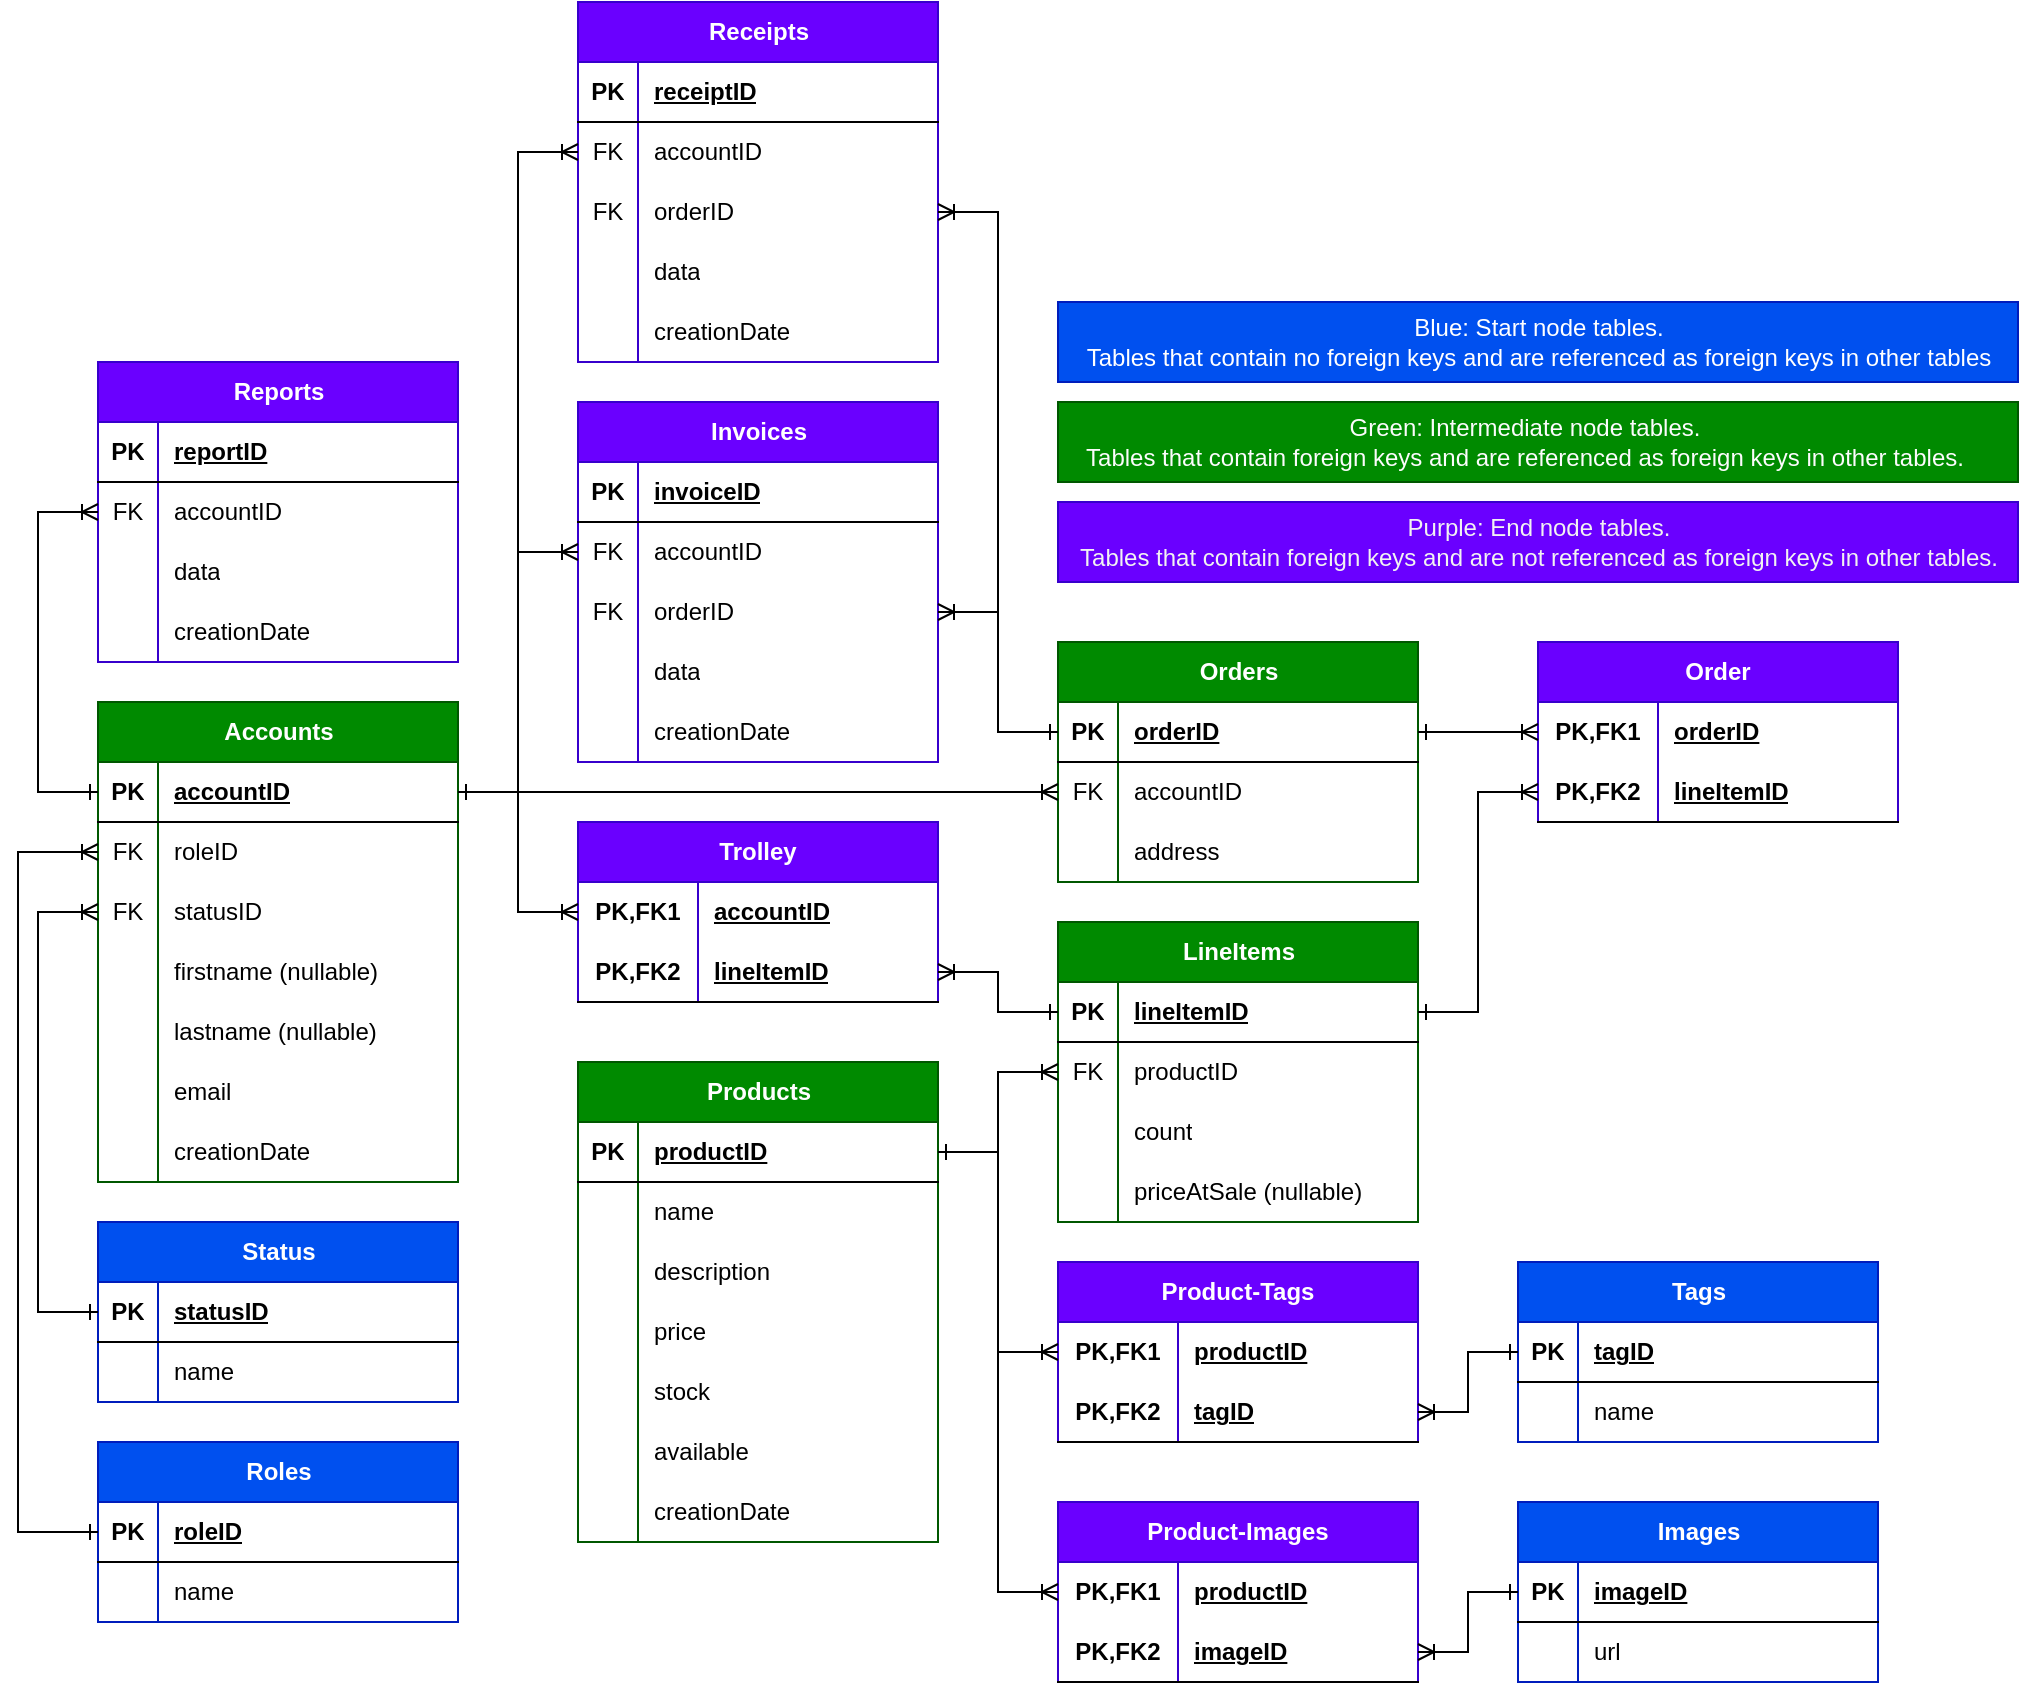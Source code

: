 <mxfile version="27.0.5">
  <diagram name="Page-1" id="7bA6PnJnmYz2zv5E2xO2">
    <mxGraphModel dx="839" dy="526" grid="1" gridSize="10" guides="0" tooltips="1" connect="0" arrows="1" fold="1" page="1" pageScale="1" pageWidth="827" pageHeight="1169" math="0" shadow="0">
      <root>
        <mxCell id="0" />
        <mxCell id="1" parent="0" />
        <mxCell id="qzY3DZV1adUI_uCkJrJK-1" value="Roles" style="shape=table;startSize=30;container=1;collapsible=1;childLayout=tableLayout;fixedRows=1;rowLines=0;fontStyle=1;align=center;resizeLast=1;html=1;fillColor=#0050ef;fontColor=#ffffff;strokeColor=#001DBC;" parent="1" vertex="1">
          <mxGeometry x="60" y="740" width="180" height="90" as="geometry" />
        </mxCell>
        <mxCell id="qzY3DZV1adUI_uCkJrJK-2" value="" style="shape=tableRow;horizontal=0;startSize=0;swimlaneHead=0;swimlaneBody=0;fillColor=none;collapsible=0;dropTarget=0;points=[[0,0.5],[1,0.5]];portConstraint=eastwest;top=0;left=0;right=0;bottom=1;" parent="qzY3DZV1adUI_uCkJrJK-1" vertex="1">
          <mxGeometry y="30" width="180" height="30" as="geometry" />
        </mxCell>
        <mxCell id="qzY3DZV1adUI_uCkJrJK-3" value="PK" style="shape=partialRectangle;connectable=0;fillColor=none;top=0;left=0;bottom=0;right=0;fontStyle=1;overflow=hidden;whiteSpace=wrap;html=1;" parent="qzY3DZV1adUI_uCkJrJK-2" vertex="1">
          <mxGeometry width="30" height="30" as="geometry">
            <mxRectangle width="30" height="30" as="alternateBounds" />
          </mxGeometry>
        </mxCell>
        <mxCell id="qzY3DZV1adUI_uCkJrJK-4" value="roleID" style="shape=partialRectangle;connectable=0;fillColor=none;top=0;left=0;bottom=0;right=0;align=left;spacingLeft=6;fontStyle=5;overflow=hidden;whiteSpace=wrap;html=1;" parent="qzY3DZV1adUI_uCkJrJK-2" vertex="1">
          <mxGeometry x="30" width="150" height="30" as="geometry">
            <mxRectangle width="150" height="30" as="alternateBounds" />
          </mxGeometry>
        </mxCell>
        <mxCell id="qzY3DZV1adUI_uCkJrJK-5" value="" style="shape=tableRow;horizontal=0;startSize=0;swimlaneHead=0;swimlaneBody=0;fillColor=none;collapsible=0;dropTarget=0;points=[[0,0.5],[1,0.5]];portConstraint=eastwest;top=0;left=0;right=0;bottom=0;" parent="qzY3DZV1adUI_uCkJrJK-1" vertex="1">
          <mxGeometry y="60" width="180" height="30" as="geometry" />
        </mxCell>
        <mxCell id="qzY3DZV1adUI_uCkJrJK-6" value="" style="shape=partialRectangle;connectable=0;fillColor=none;top=0;left=0;bottom=0;right=0;editable=1;overflow=hidden;whiteSpace=wrap;html=1;" parent="qzY3DZV1adUI_uCkJrJK-5" vertex="1">
          <mxGeometry width="30" height="30" as="geometry">
            <mxRectangle width="30" height="30" as="alternateBounds" />
          </mxGeometry>
        </mxCell>
        <mxCell id="qzY3DZV1adUI_uCkJrJK-7" value="name" style="shape=partialRectangle;connectable=0;fillColor=none;top=0;left=0;bottom=0;right=0;align=left;spacingLeft=6;overflow=hidden;whiteSpace=wrap;html=1;" parent="qzY3DZV1adUI_uCkJrJK-5" vertex="1">
          <mxGeometry x="30" width="150" height="30" as="geometry">
            <mxRectangle width="150" height="30" as="alternateBounds" />
          </mxGeometry>
        </mxCell>
        <mxCell id="qzY3DZV1adUI_uCkJrJK-14" value="Status" style="shape=table;startSize=30;container=1;collapsible=1;childLayout=tableLayout;fixedRows=1;rowLines=0;fontStyle=1;align=center;resizeLast=1;html=1;fillColor=#0050ef;fontColor=#ffffff;strokeColor=#001DBC;" parent="1" vertex="1">
          <mxGeometry x="60" y="630" width="180" height="90" as="geometry" />
        </mxCell>
        <mxCell id="qzY3DZV1adUI_uCkJrJK-15" value="" style="shape=tableRow;horizontal=0;startSize=0;swimlaneHead=0;swimlaneBody=0;fillColor=none;collapsible=0;dropTarget=0;points=[[0,0.5],[1,0.5]];portConstraint=eastwest;top=0;left=0;right=0;bottom=1;" parent="qzY3DZV1adUI_uCkJrJK-14" vertex="1">
          <mxGeometry y="30" width="180" height="30" as="geometry" />
        </mxCell>
        <mxCell id="qzY3DZV1adUI_uCkJrJK-16" value="PK" style="shape=partialRectangle;connectable=0;fillColor=none;top=0;left=0;bottom=0;right=0;fontStyle=1;overflow=hidden;whiteSpace=wrap;html=1;" parent="qzY3DZV1adUI_uCkJrJK-15" vertex="1">
          <mxGeometry width="30" height="30" as="geometry">
            <mxRectangle width="30" height="30" as="alternateBounds" />
          </mxGeometry>
        </mxCell>
        <mxCell id="qzY3DZV1adUI_uCkJrJK-17" value="statusID" style="shape=partialRectangle;connectable=0;fillColor=none;top=0;left=0;bottom=0;right=0;align=left;spacingLeft=6;fontStyle=5;overflow=hidden;whiteSpace=wrap;html=1;" parent="qzY3DZV1adUI_uCkJrJK-15" vertex="1">
          <mxGeometry x="30" width="150" height="30" as="geometry">
            <mxRectangle width="150" height="30" as="alternateBounds" />
          </mxGeometry>
        </mxCell>
        <mxCell id="qzY3DZV1adUI_uCkJrJK-18" value="" style="shape=tableRow;horizontal=0;startSize=0;swimlaneHead=0;swimlaneBody=0;fillColor=none;collapsible=0;dropTarget=0;points=[[0,0.5],[1,0.5]];portConstraint=eastwest;top=0;left=0;right=0;bottom=0;" parent="qzY3DZV1adUI_uCkJrJK-14" vertex="1">
          <mxGeometry y="60" width="180" height="30" as="geometry" />
        </mxCell>
        <mxCell id="qzY3DZV1adUI_uCkJrJK-19" value="" style="shape=partialRectangle;connectable=0;fillColor=none;top=0;left=0;bottom=0;right=0;editable=1;overflow=hidden;whiteSpace=wrap;html=1;" parent="qzY3DZV1adUI_uCkJrJK-18" vertex="1">
          <mxGeometry width="30" height="30" as="geometry">
            <mxRectangle width="30" height="30" as="alternateBounds" />
          </mxGeometry>
        </mxCell>
        <mxCell id="qzY3DZV1adUI_uCkJrJK-20" value="name" style="shape=partialRectangle;connectable=0;fillColor=none;top=0;left=0;bottom=0;right=0;align=left;spacingLeft=6;overflow=hidden;whiteSpace=wrap;html=1;" parent="qzY3DZV1adUI_uCkJrJK-18" vertex="1">
          <mxGeometry x="30" width="150" height="30" as="geometry">
            <mxRectangle width="150" height="30" as="alternateBounds" />
          </mxGeometry>
        </mxCell>
        <mxCell id="qzY3DZV1adUI_uCkJrJK-27" value="Products" style="shape=table;startSize=30;container=1;collapsible=1;childLayout=tableLayout;fixedRows=1;rowLines=0;fontStyle=1;align=center;resizeLast=1;html=1;fillColor=#008a00;fontColor=#ffffff;strokeColor=#005700;" parent="1" vertex="1">
          <mxGeometry x="300" y="550" width="180" height="240" as="geometry" />
        </mxCell>
        <mxCell id="qzY3DZV1adUI_uCkJrJK-28" value="" style="shape=tableRow;horizontal=0;startSize=0;swimlaneHead=0;swimlaneBody=0;fillColor=none;collapsible=0;dropTarget=0;points=[[0,0.5],[1,0.5]];portConstraint=eastwest;top=0;left=0;right=0;bottom=1;" parent="qzY3DZV1adUI_uCkJrJK-27" vertex="1">
          <mxGeometry y="30" width="180" height="30" as="geometry" />
        </mxCell>
        <mxCell id="qzY3DZV1adUI_uCkJrJK-29" value="PK" style="shape=partialRectangle;connectable=0;fillColor=none;top=0;left=0;bottom=0;right=0;fontStyle=1;overflow=hidden;whiteSpace=wrap;html=1;" parent="qzY3DZV1adUI_uCkJrJK-28" vertex="1">
          <mxGeometry width="30" height="30" as="geometry">
            <mxRectangle width="30" height="30" as="alternateBounds" />
          </mxGeometry>
        </mxCell>
        <mxCell id="qzY3DZV1adUI_uCkJrJK-30" value="productID" style="shape=partialRectangle;connectable=0;fillColor=none;top=0;left=0;bottom=0;right=0;align=left;spacingLeft=6;fontStyle=5;overflow=hidden;whiteSpace=wrap;html=1;" parent="qzY3DZV1adUI_uCkJrJK-28" vertex="1">
          <mxGeometry x="30" width="150" height="30" as="geometry">
            <mxRectangle width="150" height="30" as="alternateBounds" />
          </mxGeometry>
        </mxCell>
        <mxCell id="qzY3DZV1adUI_uCkJrJK-31" value="" style="shape=tableRow;horizontal=0;startSize=0;swimlaneHead=0;swimlaneBody=0;fillColor=none;collapsible=0;dropTarget=0;points=[[0,0.5],[1,0.5]];portConstraint=eastwest;top=0;left=0;right=0;bottom=0;" parent="qzY3DZV1adUI_uCkJrJK-27" vertex="1">
          <mxGeometry y="60" width="180" height="30" as="geometry" />
        </mxCell>
        <mxCell id="qzY3DZV1adUI_uCkJrJK-32" value="" style="shape=partialRectangle;connectable=0;fillColor=none;top=0;left=0;bottom=0;right=0;editable=1;overflow=hidden;whiteSpace=wrap;html=1;" parent="qzY3DZV1adUI_uCkJrJK-31" vertex="1">
          <mxGeometry width="30" height="30" as="geometry">
            <mxRectangle width="30" height="30" as="alternateBounds" />
          </mxGeometry>
        </mxCell>
        <mxCell id="qzY3DZV1adUI_uCkJrJK-33" value="name" style="shape=partialRectangle;connectable=0;fillColor=none;top=0;left=0;bottom=0;right=0;align=left;spacingLeft=6;overflow=hidden;whiteSpace=wrap;html=1;" parent="qzY3DZV1adUI_uCkJrJK-31" vertex="1">
          <mxGeometry x="30" width="150" height="30" as="geometry">
            <mxRectangle width="150" height="30" as="alternateBounds" />
          </mxGeometry>
        </mxCell>
        <mxCell id="w-kmHiS_KaNrbXvcl6wt-23" style="shape=tableRow;horizontal=0;startSize=0;swimlaneHead=0;swimlaneBody=0;fillColor=none;collapsible=0;dropTarget=0;points=[[0,0.5],[1,0.5]];portConstraint=eastwest;top=0;left=0;right=0;bottom=0;" vertex="1" parent="qzY3DZV1adUI_uCkJrJK-27">
          <mxGeometry y="90" width="180" height="30" as="geometry" />
        </mxCell>
        <mxCell id="w-kmHiS_KaNrbXvcl6wt-24" style="shape=partialRectangle;connectable=0;fillColor=none;top=0;left=0;bottom=0;right=0;editable=1;overflow=hidden;whiteSpace=wrap;html=1;" vertex="1" parent="w-kmHiS_KaNrbXvcl6wt-23">
          <mxGeometry width="30" height="30" as="geometry">
            <mxRectangle width="30" height="30" as="alternateBounds" />
          </mxGeometry>
        </mxCell>
        <mxCell id="w-kmHiS_KaNrbXvcl6wt-25" value="description" style="shape=partialRectangle;connectable=0;fillColor=none;top=0;left=0;bottom=0;right=0;align=left;spacingLeft=6;overflow=hidden;whiteSpace=wrap;html=1;" vertex="1" parent="w-kmHiS_KaNrbXvcl6wt-23">
          <mxGeometry x="30" width="150" height="30" as="geometry">
            <mxRectangle width="150" height="30" as="alternateBounds" />
          </mxGeometry>
        </mxCell>
        <mxCell id="qzY3DZV1adUI_uCkJrJK-34" value="" style="shape=tableRow;horizontal=0;startSize=0;swimlaneHead=0;swimlaneBody=0;fillColor=none;collapsible=0;dropTarget=0;points=[[0,0.5],[1,0.5]];portConstraint=eastwest;top=0;left=0;right=0;bottom=0;" parent="qzY3DZV1adUI_uCkJrJK-27" vertex="1">
          <mxGeometry y="120" width="180" height="30" as="geometry" />
        </mxCell>
        <mxCell id="qzY3DZV1adUI_uCkJrJK-35" value="" style="shape=partialRectangle;connectable=0;fillColor=none;top=0;left=0;bottom=0;right=0;editable=1;overflow=hidden;whiteSpace=wrap;html=1;" parent="qzY3DZV1adUI_uCkJrJK-34" vertex="1">
          <mxGeometry width="30" height="30" as="geometry">
            <mxRectangle width="30" height="30" as="alternateBounds" />
          </mxGeometry>
        </mxCell>
        <mxCell id="qzY3DZV1adUI_uCkJrJK-36" value="price" style="shape=partialRectangle;connectable=0;fillColor=none;top=0;left=0;bottom=0;right=0;align=left;spacingLeft=6;overflow=hidden;whiteSpace=wrap;html=1;" parent="qzY3DZV1adUI_uCkJrJK-34" vertex="1">
          <mxGeometry x="30" width="150" height="30" as="geometry">
            <mxRectangle width="150" height="30" as="alternateBounds" />
          </mxGeometry>
        </mxCell>
        <mxCell id="w-kmHiS_KaNrbXvcl6wt-26" style="shape=tableRow;horizontal=0;startSize=0;swimlaneHead=0;swimlaneBody=0;fillColor=none;collapsible=0;dropTarget=0;points=[[0,0.5],[1,0.5]];portConstraint=eastwest;top=0;left=0;right=0;bottom=0;" vertex="1" parent="qzY3DZV1adUI_uCkJrJK-27">
          <mxGeometry y="150" width="180" height="30" as="geometry" />
        </mxCell>
        <mxCell id="w-kmHiS_KaNrbXvcl6wt-27" style="shape=partialRectangle;connectable=0;fillColor=none;top=0;left=0;bottom=0;right=0;editable=1;overflow=hidden;whiteSpace=wrap;html=1;" vertex="1" parent="w-kmHiS_KaNrbXvcl6wt-26">
          <mxGeometry width="30" height="30" as="geometry">
            <mxRectangle width="30" height="30" as="alternateBounds" />
          </mxGeometry>
        </mxCell>
        <mxCell id="w-kmHiS_KaNrbXvcl6wt-28" value="stock" style="shape=partialRectangle;connectable=0;fillColor=none;top=0;left=0;bottom=0;right=0;align=left;spacingLeft=6;overflow=hidden;whiteSpace=wrap;html=1;" vertex="1" parent="w-kmHiS_KaNrbXvcl6wt-26">
          <mxGeometry x="30" width="150" height="30" as="geometry">
            <mxRectangle width="150" height="30" as="alternateBounds" />
          </mxGeometry>
        </mxCell>
        <mxCell id="w-kmHiS_KaNrbXvcl6wt-29" style="shape=tableRow;horizontal=0;startSize=0;swimlaneHead=0;swimlaneBody=0;fillColor=none;collapsible=0;dropTarget=0;points=[[0,0.5],[1,0.5]];portConstraint=eastwest;top=0;left=0;right=0;bottom=0;" vertex="1" parent="qzY3DZV1adUI_uCkJrJK-27">
          <mxGeometry y="180" width="180" height="30" as="geometry" />
        </mxCell>
        <mxCell id="w-kmHiS_KaNrbXvcl6wt-30" style="shape=partialRectangle;connectable=0;fillColor=none;top=0;left=0;bottom=0;right=0;editable=1;overflow=hidden;whiteSpace=wrap;html=1;" vertex="1" parent="w-kmHiS_KaNrbXvcl6wt-29">
          <mxGeometry width="30" height="30" as="geometry">
            <mxRectangle width="30" height="30" as="alternateBounds" />
          </mxGeometry>
        </mxCell>
        <mxCell id="w-kmHiS_KaNrbXvcl6wt-31" value="available" style="shape=partialRectangle;connectable=0;fillColor=none;top=0;left=0;bottom=0;right=0;align=left;spacingLeft=6;overflow=hidden;whiteSpace=wrap;html=1;" vertex="1" parent="w-kmHiS_KaNrbXvcl6wt-29">
          <mxGeometry x="30" width="150" height="30" as="geometry">
            <mxRectangle width="150" height="30" as="alternateBounds" />
          </mxGeometry>
        </mxCell>
        <mxCell id="w-kmHiS_KaNrbXvcl6wt-48" style="shape=tableRow;horizontal=0;startSize=0;swimlaneHead=0;swimlaneBody=0;fillColor=none;collapsible=0;dropTarget=0;points=[[0,0.5],[1,0.5]];portConstraint=eastwest;top=0;left=0;right=0;bottom=0;" vertex="1" parent="qzY3DZV1adUI_uCkJrJK-27">
          <mxGeometry y="210" width="180" height="30" as="geometry" />
        </mxCell>
        <mxCell id="w-kmHiS_KaNrbXvcl6wt-49" style="shape=partialRectangle;connectable=0;fillColor=none;top=0;left=0;bottom=0;right=0;editable=1;overflow=hidden;whiteSpace=wrap;html=1;" vertex="1" parent="w-kmHiS_KaNrbXvcl6wt-48">
          <mxGeometry width="30" height="30" as="geometry">
            <mxRectangle width="30" height="30" as="alternateBounds" />
          </mxGeometry>
        </mxCell>
        <mxCell id="w-kmHiS_KaNrbXvcl6wt-50" value="creationDate" style="shape=partialRectangle;connectable=0;fillColor=none;top=0;left=0;bottom=0;right=0;align=left;spacingLeft=6;overflow=hidden;whiteSpace=wrap;html=1;" vertex="1" parent="w-kmHiS_KaNrbXvcl6wt-48">
          <mxGeometry x="30" width="150" height="30" as="geometry">
            <mxRectangle width="150" height="30" as="alternateBounds" />
          </mxGeometry>
        </mxCell>
        <mxCell id="qzY3DZV1adUI_uCkJrJK-40" value="LineItems" style="shape=table;startSize=30;container=1;collapsible=1;childLayout=tableLayout;fixedRows=1;rowLines=0;fontStyle=1;align=center;resizeLast=1;html=1;fillColor=#008a00;fontColor=#ffffff;strokeColor=#005700;" parent="1" vertex="1">
          <mxGeometry x="540" y="480" width="180" height="150" as="geometry" />
        </mxCell>
        <mxCell id="qzY3DZV1adUI_uCkJrJK-41" value="" style="shape=tableRow;horizontal=0;startSize=0;swimlaneHead=0;swimlaneBody=0;fillColor=none;collapsible=0;dropTarget=0;points=[[0,0.5],[1,0.5]];portConstraint=eastwest;top=0;left=0;right=0;bottom=1;" parent="qzY3DZV1adUI_uCkJrJK-40" vertex="1">
          <mxGeometry y="30" width="180" height="30" as="geometry" />
        </mxCell>
        <mxCell id="qzY3DZV1adUI_uCkJrJK-42" value="PK" style="shape=partialRectangle;connectable=0;fillColor=none;top=0;left=0;bottom=0;right=0;fontStyle=1;overflow=hidden;whiteSpace=wrap;html=1;" parent="qzY3DZV1adUI_uCkJrJK-41" vertex="1">
          <mxGeometry width="30" height="30" as="geometry">
            <mxRectangle width="30" height="30" as="alternateBounds" />
          </mxGeometry>
        </mxCell>
        <mxCell id="qzY3DZV1adUI_uCkJrJK-43" value="lineItemID" style="shape=partialRectangle;connectable=0;fillColor=none;top=0;left=0;bottom=0;right=0;align=left;spacingLeft=6;fontStyle=5;overflow=hidden;whiteSpace=wrap;html=1;" parent="qzY3DZV1adUI_uCkJrJK-41" vertex="1">
          <mxGeometry x="30" width="150" height="30" as="geometry">
            <mxRectangle width="150" height="30" as="alternateBounds" />
          </mxGeometry>
        </mxCell>
        <mxCell id="qzY3DZV1adUI_uCkJrJK-44" value="" style="shape=tableRow;horizontal=0;startSize=0;swimlaneHead=0;swimlaneBody=0;fillColor=none;collapsible=0;dropTarget=0;points=[[0,0.5],[1,0.5]];portConstraint=eastwest;top=0;left=0;right=0;bottom=0;" parent="qzY3DZV1adUI_uCkJrJK-40" vertex="1">
          <mxGeometry y="60" width="180" height="30" as="geometry" />
        </mxCell>
        <mxCell id="qzY3DZV1adUI_uCkJrJK-45" value="FK" style="shape=partialRectangle;connectable=0;fillColor=none;top=0;left=0;bottom=0;right=0;editable=1;overflow=hidden;whiteSpace=wrap;html=1;" parent="qzY3DZV1adUI_uCkJrJK-44" vertex="1">
          <mxGeometry width="30" height="30" as="geometry">
            <mxRectangle width="30" height="30" as="alternateBounds" />
          </mxGeometry>
        </mxCell>
        <mxCell id="qzY3DZV1adUI_uCkJrJK-46" value="productID" style="shape=partialRectangle;connectable=0;fillColor=none;top=0;left=0;bottom=0;right=0;align=left;spacingLeft=6;overflow=hidden;whiteSpace=wrap;html=1;" parent="qzY3DZV1adUI_uCkJrJK-44" vertex="1">
          <mxGeometry x="30" width="150" height="30" as="geometry">
            <mxRectangle width="150" height="30" as="alternateBounds" />
          </mxGeometry>
        </mxCell>
        <mxCell id="qzY3DZV1adUI_uCkJrJK-47" value="" style="shape=tableRow;horizontal=0;startSize=0;swimlaneHead=0;swimlaneBody=0;fillColor=none;collapsible=0;dropTarget=0;points=[[0,0.5],[1,0.5]];portConstraint=eastwest;top=0;left=0;right=0;bottom=0;" parent="qzY3DZV1adUI_uCkJrJK-40" vertex="1">
          <mxGeometry y="90" width="180" height="30" as="geometry" />
        </mxCell>
        <mxCell id="qzY3DZV1adUI_uCkJrJK-48" value="" style="shape=partialRectangle;connectable=0;fillColor=none;top=0;left=0;bottom=0;right=0;editable=1;overflow=hidden;whiteSpace=wrap;html=1;" parent="qzY3DZV1adUI_uCkJrJK-47" vertex="1">
          <mxGeometry width="30" height="30" as="geometry">
            <mxRectangle width="30" height="30" as="alternateBounds" />
          </mxGeometry>
        </mxCell>
        <mxCell id="qzY3DZV1adUI_uCkJrJK-49" value="count" style="shape=partialRectangle;connectable=0;fillColor=none;top=0;left=0;bottom=0;right=0;align=left;spacingLeft=6;overflow=hidden;whiteSpace=wrap;html=1;" parent="qzY3DZV1adUI_uCkJrJK-47" vertex="1">
          <mxGeometry x="30" width="150" height="30" as="geometry">
            <mxRectangle width="150" height="30" as="alternateBounds" />
          </mxGeometry>
        </mxCell>
        <mxCell id="qzY3DZV1adUI_uCkJrJK-50" value="" style="shape=tableRow;horizontal=0;startSize=0;swimlaneHead=0;swimlaneBody=0;fillColor=none;collapsible=0;dropTarget=0;points=[[0,0.5],[1,0.5]];portConstraint=eastwest;top=0;left=0;right=0;bottom=0;" parent="qzY3DZV1adUI_uCkJrJK-40" vertex="1">
          <mxGeometry y="120" width="180" height="30" as="geometry" />
        </mxCell>
        <mxCell id="qzY3DZV1adUI_uCkJrJK-51" value="" style="shape=partialRectangle;connectable=0;fillColor=none;top=0;left=0;bottom=0;right=0;editable=1;overflow=hidden;whiteSpace=wrap;html=1;" parent="qzY3DZV1adUI_uCkJrJK-50" vertex="1">
          <mxGeometry width="30" height="30" as="geometry">
            <mxRectangle width="30" height="30" as="alternateBounds" />
          </mxGeometry>
        </mxCell>
        <mxCell id="qzY3DZV1adUI_uCkJrJK-52" value="priceAtSale (nullable)" style="shape=partialRectangle;connectable=0;fillColor=none;top=0;left=0;bottom=0;right=0;align=left;spacingLeft=6;overflow=hidden;whiteSpace=wrap;html=1;" parent="qzY3DZV1adUI_uCkJrJK-50" vertex="1">
          <mxGeometry x="30" width="150" height="30" as="geometry">
            <mxRectangle width="150" height="30" as="alternateBounds" />
          </mxGeometry>
        </mxCell>
        <mxCell id="qzY3DZV1adUI_uCkJrJK-53" value="Orders" style="shape=table;startSize=30;container=1;collapsible=1;childLayout=tableLayout;fixedRows=1;rowLines=0;fontStyle=1;align=center;resizeLast=1;html=1;fillColor=#008a00;fontColor=#ffffff;strokeColor=#005700;" parent="1" vertex="1">
          <mxGeometry x="540" y="340" width="180" height="120" as="geometry" />
        </mxCell>
        <mxCell id="qzY3DZV1adUI_uCkJrJK-54" value="" style="shape=tableRow;horizontal=0;startSize=0;swimlaneHead=0;swimlaneBody=0;fillColor=none;collapsible=0;dropTarget=0;points=[[0,0.5],[1,0.5]];portConstraint=eastwest;top=0;left=0;right=0;bottom=1;" parent="qzY3DZV1adUI_uCkJrJK-53" vertex="1">
          <mxGeometry y="30" width="180" height="30" as="geometry" />
        </mxCell>
        <mxCell id="qzY3DZV1adUI_uCkJrJK-55" value="PK" style="shape=partialRectangle;connectable=0;fillColor=none;top=0;left=0;bottom=0;right=0;fontStyle=1;overflow=hidden;whiteSpace=wrap;html=1;" parent="qzY3DZV1adUI_uCkJrJK-54" vertex="1">
          <mxGeometry width="30" height="30" as="geometry">
            <mxRectangle width="30" height="30" as="alternateBounds" />
          </mxGeometry>
        </mxCell>
        <mxCell id="qzY3DZV1adUI_uCkJrJK-56" value="orderID" style="shape=partialRectangle;connectable=0;fillColor=none;top=0;left=0;bottom=0;right=0;align=left;spacingLeft=6;fontStyle=5;overflow=hidden;whiteSpace=wrap;html=1;" parent="qzY3DZV1adUI_uCkJrJK-54" vertex="1">
          <mxGeometry x="30" width="150" height="30" as="geometry">
            <mxRectangle width="150" height="30" as="alternateBounds" />
          </mxGeometry>
        </mxCell>
        <mxCell id="qzY3DZV1adUI_uCkJrJK-60" value="" style="shape=tableRow;horizontal=0;startSize=0;swimlaneHead=0;swimlaneBody=0;fillColor=none;collapsible=0;dropTarget=0;points=[[0,0.5],[1,0.5]];portConstraint=eastwest;top=0;left=0;right=0;bottom=0;" parent="qzY3DZV1adUI_uCkJrJK-53" vertex="1">
          <mxGeometry y="60" width="180" height="30" as="geometry" />
        </mxCell>
        <mxCell id="qzY3DZV1adUI_uCkJrJK-61" value="FK" style="shape=partialRectangle;connectable=0;fillColor=none;top=0;left=0;bottom=0;right=0;editable=1;overflow=hidden;whiteSpace=wrap;html=1;" parent="qzY3DZV1adUI_uCkJrJK-60" vertex="1">
          <mxGeometry width="30" height="30" as="geometry">
            <mxRectangle width="30" height="30" as="alternateBounds" />
          </mxGeometry>
        </mxCell>
        <mxCell id="qzY3DZV1adUI_uCkJrJK-62" value="accountID" style="shape=partialRectangle;connectable=0;fillColor=none;top=0;left=0;bottom=0;right=0;align=left;spacingLeft=6;overflow=hidden;whiteSpace=wrap;html=1;" parent="qzY3DZV1adUI_uCkJrJK-60" vertex="1">
          <mxGeometry x="30" width="150" height="30" as="geometry">
            <mxRectangle width="150" height="30" as="alternateBounds" />
          </mxGeometry>
        </mxCell>
        <mxCell id="qzY3DZV1adUI_uCkJrJK-63" value="" style="shape=tableRow;horizontal=0;startSize=0;swimlaneHead=0;swimlaneBody=0;fillColor=none;collapsible=0;dropTarget=0;points=[[0,0.5],[1,0.5]];portConstraint=eastwest;top=0;left=0;right=0;bottom=0;" parent="qzY3DZV1adUI_uCkJrJK-53" vertex="1">
          <mxGeometry y="90" width="180" height="30" as="geometry" />
        </mxCell>
        <mxCell id="qzY3DZV1adUI_uCkJrJK-64" value="" style="shape=partialRectangle;connectable=0;fillColor=none;top=0;left=0;bottom=0;right=0;editable=1;overflow=hidden;whiteSpace=wrap;html=1;" parent="qzY3DZV1adUI_uCkJrJK-63" vertex="1">
          <mxGeometry width="30" height="30" as="geometry">
            <mxRectangle width="30" height="30" as="alternateBounds" />
          </mxGeometry>
        </mxCell>
        <mxCell id="qzY3DZV1adUI_uCkJrJK-65" value="address" style="shape=partialRectangle;connectable=0;fillColor=none;top=0;left=0;bottom=0;right=0;align=left;spacingLeft=6;overflow=hidden;whiteSpace=wrap;html=1;" parent="qzY3DZV1adUI_uCkJrJK-63" vertex="1">
          <mxGeometry x="30" width="150" height="30" as="geometry">
            <mxRectangle width="150" height="30" as="alternateBounds" />
          </mxGeometry>
        </mxCell>
        <mxCell id="qzY3DZV1adUI_uCkJrJK-66" value="Accounts" style="shape=table;startSize=30;container=1;collapsible=1;childLayout=tableLayout;fixedRows=1;rowLines=0;fontStyle=1;align=center;resizeLast=1;html=1;fillColor=#008a00;fontColor=#ffffff;strokeColor=#005700;" parent="1" vertex="1">
          <mxGeometry x="60" y="370" width="180" height="240" as="geometry" />
        </mxCell>
        <mxCell id="qzY3DZV1adUI_uCkJrJK-67" value="" style="shape=tableRow;horizontal=0;startSize=0;swimlaneHead=0;swimlaneBody=0;fillColor=none;collapsible=0;dropTarget=0;points=[[0,0.5],[1,0.5]];portConstraint=eastwest;top=0;left=0;right=0;bottom=1;" parent="qzY3DZV1adUI_uCkJrJK-66" vertex="1">
          <mxGeometry y="30" width="180" height="30" as="geometry" />
        </mxCell>
        <mxCell id="qzY3DZV1adUI_uCkJrJK-68" value="PK" style="shape=partialRectangle;connectable=0;fillColor=none;top=0;left=0;bottom=0;right=0;fontStyle=1;overflow=hidden;whiteSpace=wrap;html=1;" parent="qzY3DZV1adUI_uCkJrJK-67" vertex="1">
          <mxGeometry width="30" height="30" as="geometry">
            <mxRectangle width="30" height="30" as="alternateBounds" />
          </mxGeometry>
        </mxCell>
        <mxCell id="qzY3DZV1adUI_uCkJrJK-69" value="accountID" style="shape=partialRectangle;connectable=0;fillColor=none;top=0;left=0;bottom=0;right=0;align=left;spacingLeft=6;fontStyle=5;overflow=hidden;whiteSpace=wrap;html=1;" parent="qzY3DZV1adUI_uCkJrJK-67" vertex="1">
          <mxGeometry x="30" width="150" height="30" as="geometry">
            <mxRectangle width="150" height="30" as="alternateBounds" />
          </mxGeometry>
        </mxCell>
        <mxCell id="qzY3DZV1adUI_uCkJrJK-175" style="shape=tableRow;horizontal=0;startSize=0;swimlaneHead=0;swimlaneBody=0;fillColor=none;collapsible=0;dropTarget=0;points=[[0,0.5],[1,0.5]];portConstraint=eastwest;top=0;left=0;right=0;bottom=0;" parent="qzY3DZV1adUI_uCkJrJK-66" vertex="1">
          <mxGeometry y="60" width="180" height="30" as="geometry" />
        </mxCell>
        <mxCell id="qzY3DZV1adUI_uCkJrJK-176" value="FK" style="shape=partialRectangle;connectable=0;fillColor=none;top=0;left=0;bottom=0;right=0;editable=1;overflow=hidden;whiteSpace=wrap;html=1;" parent="qzY3DZV1adUI_uCkJrJK-175" vertex="1">
          <mxGeometry width="30" height="30" as="geometry">
            <mxRectangle width="30" height="30" as="alternateBounds" />
          </mxGeometry>
        </mxCell>
        <mxCell id="qzY3DZV1adUI_uCkJrJK-177" value="roleID" style="shape=partialRectangle;connectable=0;fillColor=none;top=0;left=0;bottom=0;right=0;align=left;spacingLeft=6;overflow=hidden;whiteSpace=wrap;html=1;" parent="qzY3DZV1adUI_uCkJrJK-175" vertex="1">
          <mxGeometry x="30" width="150" height="30" as="geometry">
            <mxRectangle width="150" height="30" as="alternateBounds" />
          </mxGeometry>
        </mxCell>
        <mxCell id="qzY3DZV1adUI_uCkJrJK-172" style="shape=tableRow;horizontal=0;startSize=0;swimlaneHead=0;swimlaneBody=0;fillColor=none;collapsible=0;dropTarget=0;points=[[0,0.5],[1,0.5]];portConstraint=eastwest;top=0;left=0;right=0;bottom=0;" parent="qzY3DZV1adUI_uCkJrJK-66" vertex="1">
          <mxGeometry y="90" width="180" height="30" as="geometry" />
        </mxCell>
        <mxCell id="qzY3DZV1adUI_uCkJrJK-173" value="FK" style="shape=partialRectangle;connectable=0;fillColor=none;top=0;left=0;bottom=0;right=0;editable=1;overflow=hidden;whiteSpace=wrap;html=1;" parent="qzY3DZV1adUI_uCkJrJK-172" vertex="1">
          <mxGeometry width="30" height="30" as="geometry">
            <mxRectangle width="30" height="30" as="alternateBounds" />
          </mxGeometry>
        </mxCell>
        <mxCell id="qzY3DZV1adUI_uCkJrJK-174" value="statusID" style="shape=partialRectangle;connectable=0;fillColor=none;top=0;left=0;bottom=0;right=0;align=left;spacingLeft=6;overflow=hidden;whiteSpace=wrap;html=1;" parent="qzY3DZV1adUI_uCkJrJK-172" vertex="1">
          <mxGeometry x="30" width="150" height="30" as="geometry">
            <mxRectangle width="150" height="30" as="alternateBounds" />
          </mxGeometry>
        </mxCell>
        <mxCell id="qzY3DZV1adUI_uCkJrJK-70" value="" style="shape=tableRow;horizontal=0;startSize=0;swimlaneHead=0;swimlaneBody=0;fillColor=none;collapsible=0;dropTarget=0;points=[[0,0.5],[1,0.5]];portConstraint=eastwest;top=0;left=0;right=0;bottom=0;" parent="qzY3DZV1adUI_uCkJrJK-66" vertex="1">
          <mxGeometry y="120" width="180" height="30" as="geometry" />
        </mxCell>
        <mxCell id="qzY3DZV1adUI_uCkJrJK-71" value="" style="shape=partialRectangle;connectable=0;fillColor=none;top=0;left=0;bottom=0;right=0;editable=1;overflow=hidden;whiteSpace=wrap;html=1;" parent="qzY3DZV1adUI_uCkJrJK-70" vertex="1">
          <mxGeometry width="30" height="30" as="geometry">
            <mxRectangle width="30" height="30" as="alternateBounds" />
          </mxGeometry>
        </mxCell>
        <mxCell id="qzY3DZV1adUI_uCkJrJK-72" value="firstname (nullable)" style="shape=partialRectangle;connectable=0;fillColor=none;top=0;left=0;bottom=0;right=0;align=left;spacingLeft=6;overflow=hidden;whiteSpace=wrap;html=1;" parent="qzY3DZV1adUI_uCkJrJK-70" vertex="1">
          <mxGeometry x="30" width="150" height="30" as="geometry">
            <mxRectangle width="150" height="30" as="alternateBounds" />
          </mxGeometry>
        </mxCell>
        <mxCell id="qzY3DZV1adUI_uCkJrJK-73" value="" style="shape=tableRow;horizontal=0;startSize=0;swimlaneHead=0;swimlaneBody=0;fillColor=none;collapsible=0;dropTarget=0;points=[[0,0.5],[1,0.5]];portConstraint=eastwest;top=0;left=0;right=0;bottom=0;" parent="qzY3DZV1adUI_uCkJrJK-66" vertex="1">
          <mxGeometry y="150" width="180" height="30" as="geometry" />
        </mxCell>
        <mxCell id="qzY3DZV1adUI_uCkJrJK-74" value="" style="shape=partialRectangle;connectable=0;fillColor=none;top=0;left=0;bottom=0;right=0;editable=1;overflow=hidden;whiteSpace=wrap;html=1;" parent="qzY3DZV1adUI_uCkJrJK-73" vertex="1">
          <mxGeometry width="30" height="30" as="geometry">
            <mxRectangle width="30" height="30" as="alternateBounds" />
          </mxGeometry>
        </mxCell>
        <mxCell id="qzY3DZV1adUI_uCkJrJK-75" value="lastname (nullable)" style="shape=partialRectangle;connectable=0;fillColor=none;top=0;left=0;bottom=0;right=0;align=left;spacingLeft=6;overflow=hidden;whiteSpace=wrap;html=1;" parent="qzY3DZV1adUI_uCkJrJK-73" vertex="1">
          <mxGeometry x="30" width="150" height="30" as="geometry">
            <mxRectangle width="150" height="30" as="alternateBounds" />
          </mxGeometry>
        </mxCell>
        <mxCell id="w-kmHiS_KaNrbXvcl6wt-1" style="shape=tableRow;horizontal=0;startSize=0;swimlaneHead=0;swimlaneBody=0;fillColor=none;collapsible=0;dropTarget=0;points=[[0,0.5],[1,0.5]];portConstraint=eastwest;top=0;left=0;right=0;bottom=0;" vertex="1" parent="qzY3DZV1adUI_uCkJrJK-66">
          <mxGeometry y="180" width="180" height="30" as="geometry" />
        </mxCell>
        <mxCell id="w-kmHiS_KaNrbXvcl6wt-2" style="shape=partialRectangle;connectable=0;fillColor=none;top=0;left=0;bottom=0;right=0;editable=1;overflow=hidden;whiteSpace=wrap;html=1;" vertex="1" parent="w-kmHiS_KaNrbXvcl6wt-1">
          <mxGeometry width="30" height="30" as="geometry">
            <mxRectangle width="30" height="30" as="alternateBounds" />
          </mxGeometry>
        </mxCell>
        <mxCell id="w-kmHiS_KaNrbXvcl6wt-3" value="email" style="shape=partialRectangle;connectable=0;fillColor=none;top=0;left=0;bottom=0;right=0;align=left;spacingLeft=6;overflow=hidden;whiteSpace=wrap;html=1;" vertex="1" parent="w-kmHiS_KaNrbXvcl6wt-1">
          <mxGeometry x="30" width="150" height="30" as="geometry">
            <mxRectangle width="150" height="30" as="alternateBounds" />
          </mxGeometry>
        </mxCell>
        <mxCell id="qzY3DZV1adUI_uCkJrJK-76" value="" style="shape=tableRow;horizontal=0;startSize=0;swimlaneHead=0;swimlaneBody=0;fillColor=none;collapsible=0;dropTarget=0;points=[[0,0.5],[1,0.5]];portConstraint=eastwest;top=0;left=0;right=0;bottom=0;" parent="qzY3DZV1adUI_uCkJrJK-66" vertex="1">
          <mxGeometry y="210" width="180" height="30" as="geometry" />
        </mxCell>
        <mxCell id="qzY3DZV1adUI_uCkJrJK-77" value="" style="shape=partialRectangle;connectable=0;fillColor=none;top=0;left=0;bottom=0;right=0;editable=1;overflow=hidden;whiteSpace=wrap;html=1;" parent="qzY3DZV1adUI_uCkJrJK-76" vertex="1">
          <mxGeometry width="30" height="30" as="geometry">
            <mxRectangle width="30" height="30" as="alternateBounds" />
          </mxGeometry>
        </mxCell>
        <mxCell id="qzY3DZV1adUI_uCkJrJK-78" value="creationDate" style="shape=partialRectangle;connectable=0;fillColor=none;top=0;left=0;bottom=0;right=0;align=left;spacingLeft=6;overflow=hidden;whiteSpace=wrap;html=1;" parent="qzY3DZV1adUI_uCkJrJK-76" vertex="1">
          <mxGeometry x="30" width="150" height="30" as="geometry">
            <mxRectangle width="150" height="30" as="alternateBounds" />
          </mxGeometry>
        </mxCell>
        <mxCell id="qzY3DZV1adUI_uCkJrJK-92" value="Invoices" style="shape=table;startSize=30;container=1;collapsible=1;childLayout=tableLayout;fixedRows=1;rowLines=0;fontStyle=1;align=center;resizeLast=1;html=1;fillColor=#6a00ff;fontColor=#ffffff;strokeColor=#3700CC;" parent="1" vertex="1">
          <mxGeometry x="300" y="220" width="180" height="180" as="geometry" />
        </mxCell>
        <mxCell id="qzY3DZV1adUI_uCkJrJK-93" value="" style="shape=tableRow;horizontal=0;startSize=0;swimlaneHead=0;swimlaneBody=0;fillColor=none;collapsible=0;dropTarget=0;points=[[0,0.5],[1,0.5]];portConstraint=eastwest;top=0;left=0;right=0;bottom=1;" parent="qzY3DZV1adUI_uCkJrJK-92" vertex="1">
          <mxGeometry y="30" width="180" height="30" as="geometry" />
        </mxCell>
        <mxCell id="qzY3DZV1adUI_uCkJrJK-94" value="PK" style="shape=partialRectangle;connectable=0;fillColor=none;top=0;left=0;bottom=0;right=0;fontStyle=1;overflow=hidden;whiteSpace=wrap;html=1;" parent="qzY3DZV1adUI_uCkJrJK-93" vertex="1">
          <mxGeometry width="30" height="30" as="geometry">
            <mxRectangle width="30" height="30" as="alternateBounds" />
          </mxGeometry>
        </mxCell>
        <mxCell id="qzY3DZV1adUI_uCkJrJK-95" value="invoiceID" style="shape=partialRectangle;connectable=0;fillColor=none;top=0;left=0;bottom=0;right=0;align=left;spacingLeft=6;fontStyle=5;overflow=hidden;whiteSpace=wrap;html=1;" parent="qzY3DZV1adUI_uCkJrJK-93" vertex="1">
          <mxGeometry x="30" width="150" height="30" as="geometry">
            <mxRectangle width="150" height="30" as="alternateBounds" />
          </mxGeometry>
        </mxCell>
        <mxCell id="qzY3DZV1adUI_uCkJrJK-219" style="shape=tableRow;horizontal=0;startSize=0;swimlaneHead=0;swimlaneBody=0;fillColor=none;collapsible=0;dropTarget=0;points=[[0,0.5],[1,0.5]];portConstraint=eastwest;top=0;left=0;right=0;bottom=0;" parent="qzY3DZV1adUI_uCkJrJK-92" vertex="1">
          <mxGeometry y="60" width="180" height="30" as="geometry" />
        </mxCell>
        <mxCell id="qzY3DZV1adUI_uCkJrJK-220" value="FK" style="shape=partialRectangle;connectable=0;fillColor=none;top=0;left=0;bottom=0;right=0;editable=1;overflow=hidden;whiteSpace=wrap;html=1;" parent="qzY3DZV1adUI_uCkJrJK-219" vertex="1">
          <mxGeometry width="30" height="30" as="geometry">
            <mxRectangle width="30" height="30" as="alternateBounds" />
          </mxGeometry>
        </mxCell>
        <mxCell id="qzY3DZV1adUI_uCkJrJK-221" value="accountID" style="shape=partialRectangle;connectable=0;fillColor=none;top=0;left=0;bottom=0;right=0;align=left;spacingLeft=6;overflow=hidden;whiteSpace=wrap;html=1;" parent="qzY3DZV1adUI_uCkJrJK-219" vertex="1">
          <mxGeometry x="30" width="150" height="30" as="geometry">
            <mxRectangle width="150" height="30" as="alternateBounds" />
          </mxGeometry>
        </mxCell>
        <mxCell id="qzY3DZV1adUI_uCkJrJK-232" style="shape=tableRow;horizontal=0;startSize=0;swimlaneHead=0;swimlaneBody=0;fillColor=none;collapsible=0;dropTarget=0;points=[[0,0.5],[1,0.5]];portConstraint=eastwest;top=0;left=0;right=0;bottom=0;" parent="qzY3DZV1adUI_uCkJrJK-92" vertex="1">
          <mxGeometry y="90" width="180" height="30" as="geometry" />
        </mxCell>
        <mxCell id="qzY3DZV1adUI_uCkJrJK-233" value="FK" style="shape=partialRectangle;connectable=0;fillColor=none;top=0;left=0;bottom=0;right=0;editable=1;overflow=hidden;whiteSpace=wrap;html=1;" parent="qzY3DZV1adUI_uCkJrJK-232" vertex="1">
          <mxGeometry width="30" height="30" as="geometry">
            <mxRectangle width="30" height="30" as="alternateBounds" />
          </mxGeometry>
        </mxCell>
        <mxCell id="qzY3DZV1adUI_uCkJrJK-234" value="orderID" style="shape=partialRectangle;connectable=0;fillColor=none;top=0;left=0;bottom=0;right=0;align=left;spacingLeft=6;overflow=hidden;whiteSpace=wrap;html=1;" parent="qzY3DZV1adUI_uCkJrJK-232" vertex="1">
          <mxGeometry x="30" width="150" height="30" as="geometry">
            <mxRectangle width="150" height="30" as="alternateBounds" />
          </mxGeometry>
        </mxCell>
        <mxCell id="qzY3DZV1adUI_uCkJrJK-96" value="" style="shape=tableRow;horizontal=0;startSize=0;swimlaneHead=0;swimlaneBody=0;fillColor=none;collapsible=0;dropTarget=0;points=[[0,0.5],[1,0.5]];portConstraint=eastwest;top=0;left=0;right=0;bottom=0;" parent="qzY3DZV1adUI_uCkJrJK-92" vertex="1">
          <mxGeometry y="120" width="180" height="30" as="geometry" />
        </mxCell>
        <mxCell id="qzY3DZV1adUI_uCkJrJK-97" value="" style="shape=partialRectangle;connectable=0;fillColor=none;top=0;left=0;bottom=0;right=0;editable=1;overflow=hidden;whiteSpace=wrap;html=1;" parent="qzY3DZV1adUI_uCkJrJK-96" vertex="1">
          <mxGeometry width="30" height="30" as="geometry">
            <mxRectangle width="30" height="30" as="alternateBounds" />
          </mxGeometry>
        </mxCell>
        <mxCell id="qzY3DZV1adUI_uCkJrJK-98" value="data" style="shape=partialRectangle;connectable=0;fillColor=none;top=0;left=0;bottom=0;right=0;align=left;spacingLeft=6;overflow=hidden;whiteSpace=wrap;html=1;" parent="qzY3DZV1adUI_uCkJrJK-96" vertex="1">
          <mxGeometry x="30" width="150" height="30" as="geometry">
            <mxRectangle width="150" height="30" as="alternateBounds" />
          </mxGeometry>
        </mxCell>
        <mxCell id="w-kmHiS_KaNrbXvcl6wt-54" style="shape=tableRow;horizontal=0;startSize=0;swimlaneHead=0;swimlaneBody=0;fillColor=none;collapsible=0;dropTarget=0;points=[[0,0.5],[1,0.5]];portConstraint=eastwest;top=0;left=0;right=0;bottom=0;" vertex="1" parent="qzY3DZV1adUI_uCkJrJK-92">
          <mxGeometry y="150" width="180" height="30" as="geometry" />
        </mxCell>
        <mxCell id="w-kmHiS_KaNrbXvcl6wt-55" style="shape=partialRectangle;connectable=0;fillColor=none;top=0;left=0;bottom=0;right=0;editable=1;overflow=hidden;whiteSpace=wrap;html=1;" vertex="1" parent="w-kmHiS_KaNrbXvcl6wt-54">
          <mxGeometry width="30" height="30" as="geometry">
            <mxRectangle width="30" height="30" as="alternateBounds" />
          </mxGeometry>
        </mxCell>
        <mxCell id="w-kmHiS_KaNrbXvcl6wt-56" value="creationDate" style="shape=partialRectangle;connectable=0;fillColor=none;top=0;left=0;bottom=0;right=0;align=left;spacingLeft=6;overflow=hidden;whiteSpace=wrap;html=1;" vertex="1" parent="w-kmHiS_KaNrbXvcl6wt-54">
          <mxGeometry x="30" width="150" height="30" as="geometry">
            <mxRectangle width="150" height="30" as="alternateBounds" />
          </mxGeometry>
        </mxCell>
        <mxCell id="qzY3DZV1adUI_uCkJrJK-131" value="Trolley" style="shape=table;startSize=30;container=1;collapsible=1;childLayout=tableLayout;fixedRows=1;rowLines=0;fontStyle=1;align=center;resizeLast=1;html=1;whiteSpace=wrap;fillColor=#6a00ff;fontColor=#ffffff;strokeColor=#3700CC;" parent="1" vertex="1">
          <mxGeometry x="300" y="430" width="180" height="90" as="geometry" />
        </mxCell>
        <mxCell id="qzY3DZV1adUI_uCkJrJK-132" value="" style="shape=tableRow;horizontal=0;startSize=0;swimlaneHead=0;swimlaneBody=0;fillColor=none;collapsible=0;dropTarget=0;points=[[0,0.5],[1,0.5]];portConstraint=eastwest;top=0;left=0;right=0;bottom=0;html=1;" parent="qzY3DZV1adUI_uCkJrJK-131" vertex="1">
          <mxGeometry y="30" width="180" height="30" as="geometry" />
        </mxCell>
        <mxCell id="qzY3DZV1adUI_uCkJrJK-133" value="PK,FK1" style="shape=partialRectangle;connectable=0;fillColor=none;top=0;left=0;bottom=0;right=0;fontStyle=1;overflow=hidden;html=1;whiteSpace=wrap;" parent="qzY3DZV1adUI_uCkJrJK-132" vertex="1">
          <mxGeometry width="60" height="30" as="geometry">
            <mxRectangle width="60" height="30" as="alternateBounds" />
          </mxGeometry>
        </mxCell>
        <mxCell id="qzY3DZV1adUI_uCkJrJK-134" value="accountID" style="shape=partialRectangle;connectable=0;fillColor=none;top=0;left=0;bottom=0;right=0;align=left;spacingLeft=6;fontStyle=5;overflow=hidden;html=1;whiteSpace=wrap;" parent="qzY3DZV1adUI_uCkJrJK-132" vertex="1">
          <mxGeometry x="60" width="120" height="30" as="geometry">
            <mxRectangle width="120" height="30" as="alternateBounds" />
          </mxGeometry>
        </mxCell>
        <mxCell id="qzY3DZV1adUI_uCkJrJK-135" value="" style="shape=tableRow;horizontal=0;startSize=0;swimlaneHead=0;swimlaneBody=0;fillColor=none;collapsible=0;dropTarget=0;points=[[0,0.5],[1,0.5]];portConstraint=eastwest;top=0;left=0;right=0;bottom=1;html=1;" parent="qzY3DZV1adUI_uCkJrJK-131" vertex="1">
          <mxGeometry y="60" width="180" height="30" as="geometry" />
        </mxCell>
        <mxCell id="qzY3DZV1adUI_uCkJrJK-136" value="PK,FK2" style="shape=partialRectangle;connectable=0;fillColor=none;top=0;left=0;bottom=0;right=0;fontStyle=1;overflow=hidden;html=1;whiteSpace=wrap;" parent="qzY3DZV1adUI_uCkJrJK-135" vertex="1">
          <mxGeometry width="60" height="30" as="geometry">
            <mxRectangle width="60" height="30" as="alternateBounds" />
          </mxGeometry>
        </mxCell>
        <mxCell id="qzY3DZV1adUI_uCkJrJK-137" value="lineItemID" style="shape=partialRectangle;connectable=0;fillColor=none;top=0;left=0;bottom=0;right=0;align=left;spacingLeft=6;fontStyle=5;overflow=hidden;html=1;whiteSpace=wrap;" parent="qzY3DZV1adUI_uCkJrJK-135" vertex="1">
          <mxGeometry x="60" width="120" height="30" as="geometry">
            <mxRectangle width="120" height="30" as="alternateBounds" />
          </mxGeometry>
        </mxCell>
        <mxCell id="qzY3DZV1adUI_uCkJrJK-144" value="Receipts" style="shape=table;startSize=30;container=1;collapsible=1;childLayout=tableLayout;fixedRows=1;rowLines=0;fontStyle=1;align=center;resizeLast=1;html=1;fillColor=#6a00ff;fontColor=#ffffff;strokeColor=#3700CC;" parent="1" vertex="1">
          <mxGeometry x="300" y="20" width="180" height="180" as="geometry" />
        </mxCell>
        <mxCell id="qzY3DZV1adUI_uCkJrJK-145" value="" style="shape=tableRow;horizontal=0;startSize=0;swimlaneHead=0;swimlaneBody=0;fillColor=none;collapsible=0;dropTarget=0;points=[[0,0.5],[1,0.5]];portConstraint=eastwest;top=0;left=0;right=0;bottom=1;" parent="qzY3DZV1adUI_uCkJrJK-144" vertex="1">
          <mxGeometry y="30" width="180" height="30" as="geometry" />
        </mxCell>
        <mxCell id="qzY3DZV1adUI_uCkJrJK-146" value="PK" style="shape=partialRectangle;connectable=0;fillColor=none;top=0;left=0;bottom=0;right=0;fontStyle=1;overflow=hidden;whiteSpace=wrap;html=1;" parent="qzY3DZV1adUI_uCkJrJK-145" vertex="1">
          <mxGeometry width="30" height="30" as="geometry">
            <mxRectangle width="30" height="30" as="alternateBounds" />
          </mxGeometry>
        </mxCell>
        <mxCell id="qzY3DZV1adUI_uCkJrJK-147" value="receiptID" style="shape=partialRectangle;connectable=0;fillColor=none;top=0;left=0;bottom=0;right=0;align=left;spacingLeft=6;fontStyle=5;overflow=hidden;whiteSpace=wrap;html=1;" parent="qzY3DZV1adUI_uCkJrJK-145" vertex="1">
          <mxGeometry x="30" width="150" height="30" as="geometry">
            <mxRectangle width="150" height="30" as="alternateBounds" />
          </mxGeometry>
        </mxCell>
        <mxCell id="qzY3DZV1adUI_uCkJrJK-222" style="shape=tableRow;horizontal=0;startSize=0;swimlaneHead=0;swimlaneBody=0;fillColor=none;collapsible=0;dropTarget=0;points=[[0,0.5],[1,0.5]];portConstraint=eastwest;top=0;left=0;right=0;bottom=0;" parent="qzY3DZV1adUI_uCkJrJK-144" vertex="1">
          <mxGeometry y="60" width="180" height="30" as="geometry" />
        </mxCell>
        <mxCell id="qzY3DZV1adUI_uCkJrJK-223" value="FK" style="shape=partialRectangle;connectable=0;fillColor=none;top=0;left=0;bottom=0;right=0;editable=1;overflow=hidden;whiteSpace=wrap;html=1;" parent="qzY3DZV1adUI_uCkJrJK-222" vertex="1">
          <mxGeometry width="30" height="30" as="geometry">
            <mxRectangle width="30" height="30" as="alternateBounds" />
          </mxGeometry>
        </mxCell>
        <mxCell id="qzY3DZV1adUI_uCkJrJK-224" value="accountID" style="shape=partialRectangle;connectable=0;fillColor=none;top=0;left=0;bottom=0;right=0;align=left;spacingLeft=6;overflow=hidden;whiteSpace=wrap;html=1;" parent="qzY3DZV1adUI_uCkJrJK-222" vertex="1">
          <mxGeometry x="30" width="150" height="30" as="geometry">
            <mxRectangle width="150" height="30" as="alternateBounds" />
          </mxGeometry>
        </mxCell>
        <mxCell id="qzY3DZV1adUI_uCkJrJK-235" style="shape=tableRow;horizontal=0;startSize=0;swimlaneHead=0;swimlaneBody=0;fillColor=none;collapsible=0;dropTarget=0;points=[[0,0.5],[1,0.5]];portConstraint=eastwest;top=0;left=0;right=0;bottom=0;" parent="qzY3DZV1adUI_uCkJrJK-144" vertex="1">
          <mxGeometry y="90" width="180" height="30" as="geometry" />
        </mxCell>
        <mxCell id="qzY3DZV1adUI_uCkJrJK-236" value="FK" style="shape=partialRectangle;connectable=0;fillColor=none;top=0;left=0;bottom=0;right=0;editable=1;overflow=hidden;whiteSpace=wrap;html=1;" parent="qzY3DZV1adUI_uCkJrJK-235" vertex="1">
          <mxGeometry width="30" height="30" as="geometry">
            <mxRectangle width="30" height="30" as="alternateBounds" />
          </mxGeometry>
        </mxCell>
        <mxCell id="qzY3DZV1adUI_uCkJrJK-237" value="orderID" style="shape=partialRectangle;connectable=0;fillColor=none;top=0;left=0;bottom=0;right=0;align=left;spacingLeft=6;overflow=hidden;whiteSpace=wrap;html=1;" parent="qzY3DZV1adUI_uCkJrJK-235" vertex="1">
          <mxGeometry x="30" width="150" height="30" as="geometry">
            <mxRectangle width="150" height="30" as="alternateBounds" />
          </mxGeometry>
        </mxCell>
        <mxCell id="qzY3DZV1adUI_uCkJrJK-148" value="" style="shape=tableRow;horizontal=0;startSize=0;swimlaneHead=0;swimlaneBody=0;fillColor=none;collapsible=0;dropTarget=0;points=[[0,0.5],[1,0.5]];portConstraint=eastwest;top=0;left=0;right=0;bottom=0;" parent="qzY3DZV1adUI_uCkJrJK-144" vertex="1">
          <mxGeometry y="120" width="180" height="30" as="geometry" />
        </mxCell>
        <mxCell id="qzY3DZV1adUI_uCkJrJK-149" value="" style="shape=partialRectangle;connectable=0;fillColor=none;top=0;left=0;bottom=0;right=0;editable=1;overflow=hidden;whiteSpace=wrap;html=1;" parent="qzY3DZV1adUI_uCkJrJK-148" vertex="1">
          <mxGeometry width="30" height="30" as="geometry">
            <mxRectangle width="30" height="30" as="alternateBounds" />
          </mxGeometry>
        </mxCell>
        <mxCell id="qzY3DZV1adUI_uCkJrJK-150" value="data" style="shape=partialRectangle;connectable=0;fillColor=none;top=0;left=0;bottom=0;right=0;align=left;spacingLeft=6;overflow=hidden;whiteSpace=wrap;html=1;" parent="qzY3DZV1adUI_uCkJrJK-148" vertex="1">
          <mxGeometry x="30" width="150" height="30" as="geometry">
            <mxRectangle width="150" height="30" as="alternateBounds" />
          </mxGeometry>
        </mxCell>
        <mxCell id="w-kmHiS_KaNrbXvcl6wt-51" style="shape=tableRow;horizontal=0;startSize=0;swimlaneHead=0;swimlaneBody=0;fillColor=none;collapsible=0;dropTarget=0;points=[[0,0.5],[1,0.5]];portConstraint=eastwest;top=0;left=0;right=0;bottom=0;" vertex="1" parent="qzY3DZV1adUI_uCkJrJK-144">
          <mxGeometry y="150" width="180" height="30" as="geometry" />
        </mxCell>
        <mxCell id="w-kmHiS_KaNrbXvcl6wt-52" style="shape=partialRectangle;connectable=0;fillColor=none;top=0;left=0;bottom=0;right=0;editable=1;overflow=hidden;whiteSpace=wrap;html=1;" vertex="1" parent="w-kmHiS_KaNrbXvcl6wt-51">
          <mxGeometry width="30" height="30" as="geometry">
            <mxRectangle width="30" height="30" as="alternateBounds" />
          </mxGeometry>
        </mxCell>
        <mxCell id="w-kmHiS_KaNrbXvcl6wt-53" value="creationDate" style="shape=partialRectangle;connectable=0;fillColor=none;top=0;left=0;bottom=0;right=0;align=left;spacingLeft=6;overflow=hidden;whiteSpace=wrap;html=1;" vertex="1" parent="w-kmHiS_KaNrbXvcl6wt-51">
          <mxGeometry x="30" width="150" height="30" as="geometry">
            <mxRectangle width="150" height="30" as="alternateBounds" />
          </mxGeometry>
        </mxCell>
        <mxCell id="qzY3DZV1adUI_uCkJrJK-151" value="Reports" style="shape=table;startSize=30;container=1;collapsible=1;childLayout=tableLayout;fixedRows=1;rowLines=0;fontStyle=1;align=center;resizeLast=1;html=1;fillColor=#6a00ff;fontColor=#ffffff;strokeColor=#3700CC;" parent="1" vertex="1">
          <mxGeometry x="60" y="200" width="180" height="150" as="geometry" />
        </mxCell>
        <mxCell id="qzY3DZV1adUI_uCkJrJK-152" value="" style="shape=tableRow;horizontal=0;startSize=0;swimlaneHead=0;swimlaneBody=0;fillColor=none;collapsible=0;dropTarget=0;points=[[0,0.5],[1,0.5]];portConstraint=eastwest;top=0;left=0;right=0;bottom=1;" parent="qzY3DZV1adUI_uCkJrJK-151" vertex="1">
          <mxGeometry y="30" width="180" height="30" as="geometry" />
        </mxCell>
        <mxCell id="qzY3DZV1adUI_uCkJrJK-153" value="PK" style="shape=partialRectangle;connectable=0;fillColor=none;top=0;left=0;bottom=0;right=0;fontStyle=1;overflow=hidden;whiteSpace=wrap;html=1;" parent="qzY3DZV1adUI_uCkJrJK-152" vertex="1">
          <mxGeometry width="30" height="30" as="geometry">
            <mxRectangle width="30" height="30" as="alternateBounds" />
          </mxGeometry>
        </mxCell>
        <mxCell id="qzY3DZV1adUI_uCkJrJK-154" value="reportID" style="shape=partialRectangle;connectable=0;fillColor=none;top=0;left=0;bottom=0;right=0;align=left;spacingLeft=6;fontStyle=5;overflow=hidden;whiteSpace=wrap;html=1;" parent="qzY3DZV1adUI_uCkJrJK-152" vertex="1">
          <mxGeometry x="30" width="150" height="30" as="geometry">
            <mxRectangle width="150" height="30" as="alternateBounds" />
          </mxGeometry>
        </mxCell>
        <mxCell id="qzY3DZV1adUI_uCkJrJK-227" style="shape=tableRow;horizontal=0;startSize=0;swimlaneHead=0;swimlaneBody=0;fillColor=none;collapsible=0;dropTarget=0;points=[[0,0.5],[1,0.5]];portConstraint=eastwest;top=0;left=0;right=0;bottom=0;" parent="qzY3DZV1adUI_uCkJrJK-151" vertex="1">
          <mxGeometry y="60" width="180" height="30" as="geometry" />
        </mxCell>
        <mxCell id="qzY3DZV1adUI_uCkJrJK-228" value="FK" style="shape=partialRectangle;connectable=0;fillColor=none;top=0;left=0;bottom=0;right=0;editable=1;overflow=hidden;whiteSpace=wrap;html=1;" parent="qzY3DZV1adUI_uCkJrJK-227" vertex="1">
          <mxGeometry width="30" height="30" as="geometry">
            <mxRectangle width="30" height="30" as="alternateBounds" />
          </mxGeometry>
        </mxCell>
        <mxCell id="qzY3DZV1adUI_uCkJrJK-229" value="accountID" style="shape=partialRectangle;connectable=0;fillColor=none;top=0;left=0;bottom=0;right=0;align=left;spacingLeft=6;overflow=hidden;whiteSpace=wrap;html=1;" parent="qzY3DZV1adUI_uCkJrJK-227" vertex="1">
          <mxGeometry x="30" width="150" height="30" as="geometry">
            <mxRectangle width="150" height="30" as="alternateBounds" />
          </mxGeometry>
        </mxCell>
        <mxCell id="qzY3DZV1adUI_uCkJrJK-155" value="" style="shape=tableRow;horizontal=0;startSize=0;swimlaneHead=0;swimlaneBody=0;fillColor=none;collapsible=0;dropTarget=0;points=[[0,0.5],[1,0.5]];portConstraint=eastwest;top=0;left=0;right=0;bottom=0;" parent="qzY3DZV1adUI_uCkJrJK-151" vertex="1">
          <mxGeometry y="90" width="180" height="30" as="geometry" />
        </mxCell>
        <mxCell id="qzY3DZV1adUI_uCkJrJK-156" value="" style="shape=partialRectangle;connectable=0;fillColor=none;top=0;left=0;bottom=0;right=0;editable=1;overflow=hidden;whiteSpace=wrap;html=1;" parent="qzY3DZV1adUI_uCkJrJK-155" vertex="1">
          <mxGeometry width="30" height="30" as="geometry">
            <mxRectangle width="30" height="30" as="alternateBounds" />
          </mxGeometry>
        </mxCell>
        <mxCell id="qzY3DZV1adUI_uCkJrJK-157" value="data" style="shape=partialRectangle;connectable=0;fillColor=none;top=0;left=0;bottom=0;right=0;align=left;spacingLeft=6;overflow=hidden;whiteSpace=wrap;html=1;" parent="qzY3DZV1adUI_uCkJrJK-155" vertex="1">
          <mxGeometry x="30" width="150" height="30" as="geometry">
            <mxRectangle width="150" height="30" as="alternateBounds" />
          </mxGeometry>
        </mxCell>
        <mxCell id="w-kmHiS_KaNrbXvcl6wt-57" style="shape=tableRow;horizontal=0;startSize=0;swimlaneHead=0;swimlaneBody=0;fillColor=none;collapsible=0;dropTarget=0;points=[[0,0.5],[1,0.5]];portConstraint=eastwest;top=0;left=0;right=0;bottom=0;" vertex="1" parent="qzY3DZV1adUI_uCkJrJK-151">
          <mxGeometry y="120" width="180" height="30" as="geometry" />
        </mxCell>
        <mxCell id="w-kmHiS_KaNrbXvcl6wt-58" style="shape=partialRectangle;connectable=0;fillColor=none;top=0;left=0;bottom=0;right=0;editable=1;overflow=hidden;whiteSpace=wrap;html=1;" vertex="1" parent="w-kmHiS_KaNrbXvcl6wt-57">
          <mxGeometry width="30" height="30" as="geometry">
            <mxRectangle width="30" height="30" as="alternateBounds" />
          </mxGeometry>
        </mxCell>
        <mxCell id="w-kmHiS_KaNrbXvcl6wt-59" value="creationDate" style="shape=partialRectangle;connectable=0;fillColor=none;top=0;left=0;bottom=0;right=0;align=left;spacingLeft=6;overflow=hidden;whiteSpace=wrap;html=1;" vertex="1" parent="w-kmHiS_KaNrbXvcl6wt-57">
          <mxGeometry x="30" width="150" height="30" as="geometry">
            <mxRectangle width="150" height="30" as="alternateBounds" />
          </mxGeometry>
        </mxCell>
        <mxCell id="qzY3DZV1adUI_uCkJrJK-191" style="edgeStyle=orthogonalEdgeStyle;rounded=0;orthogonalLoop=1;jettySize=auto;html=1;startArrow=ERone;startFill=0;endArrow=ERoneToMany;endFill=0;" parent="1" source="qzY3DZV1adUI_uCkJrJK-28" target="qzY3DZV1adUI_uCkJrJK-44" edge="1">
          <mxGeometry relative="1" as="geometry" />
        </mxCell>
        <mxCell id="qzY3DZV1adUI_uCkJrJK-192" value="Order" style="shape=table;startSize=30;container=1;collapsible=1;childLayout=tableLayout;fixedRows=1;rowLines=0;fontStyle=1;align=center;resizeLast=1;html=1;whiteSpace=wrap;fillColor=#6a00ff;fontColor=#ffffff;strokeColor=#3700CC;" parent="1" vertex="1">
          <mxGeometry x="780" y="340" width="180" height="90" as="geometry" />
        </mxCell>
        <mxCell id="qzY3DZV1adUI_uCkJrJK-193" value="" style="shape=tableRow;horizontal=0;startSize=0;swimlaneHead=0;swimlaneBody=0;fillColor=none;collapsible=0;dropTarget=0;points=[[0,0.5],[1,0.5]];portConstraint=eastwest;top=0;left=0;right=0;bottom=0;html=1;" parent="qzY3DZV1adUI_uCkJrJK-192" vertex="1">
          <mxGeometry y="30" width="180" height="30" as="geometry" />
        </mxCell>
        <mxCell id="qzY3DZV1adUI_uCkJrJK-194" value="PK,FK1" style="shape=partialRectangle;connectable=0;fillColor=none;top=0;left=0;bottom=0;right=0;fontStyle=1;overflow=hidden;html=1;whiteSpace=wrap;" parent="qzY3DZV1adUI_uCkJrJK-193" vertex="1">
          <mxGeometry width="60" height="30" as="geometry">
            <mxRectangle width="60" height="30" as="alternateBounds" />
          </mxGeometry>
        </mxCell>
        <mxCell id="qzY3DZV1adUI_uCkJrJK-195" value="orderID" style="shape=partialRectangle;connectable=0;fillColor=none;top=0;left=0;bottom=0;right=0;align=left;spacingLeft=6;fontStyle=5;overflow=hidden;html=1;whiteSpace=wrap;" parent="qzY3DZV1adUI_uCkJrJK-193" vertex="1">
          <mxGeometry x="60" width="120" height="30" as="geometry">
            <mxRectangle width="120" height="30" as="alternateBounds" />
          </mxGeometry>
        </mxCell>
        <mxCell id="qzY3DZV1adUI_uCkJrJK-196" value="" style="shape=tableRow;horizontal=0;startSize=0;swimlaneHead=0;swimlaneBody=0;fillColor=none;collapsible=0;dropTarget=0;points=[[0,0.5],[1,0.5]];portConstraint=eastwest;top=0;left=0;right=0;bottom=1;html=1;" parent="qzY3DZV1adUI_uCkJrJK-192" vertex="1">
          <mxGeometry y="60" width="180" height="30" as="geometry" />
        </mxCell>
        <mxCell id="qzY3DZV1adUI_uCkJrJK-197" value="PK,FK2" style="shape=partialRectangle;connectable=0;fillColor=none;top=0;left=0;bottom=0;right=0;fontStyle=1;overflow=hidden;html=1;whiteSpace=wrap;" parent="qzY3DZV1adUI_uCkJrJK-196" vertex="1">
          <mxGeometry width="60" height="30" as="geometry">
            <mxRectangle width="60" height="30" as="alternateBounds" />
          </mxGeometry>
        </mxCell>
        <mxCell id="qzY3DZV1adUI_uCkJrJK-198" value="lineItemID" style="shape=partialRectangle;connectable=0;fillColor=none;top=0;left=0;bottom=0;right=0;align=left;spacingLeft=6;fontStyle=5;overflow=hidden;html=1;whiteSpace=wrap;" parent="qzY3DZV1adUI_uCkJrJK-196" vertex="1">
          <mxGeometry x="60" width="120" height="30" as="geometry">
            <mxRectangle width="120" height="30" as="alternateBounds" />
          </mxGeometry>
        </mxCell>
        <mxCell id="qzY3DZV1adUI_uCkJrJK-202" style="edgeStyle=orthogonalEdgeStyle;rounded=0;orthogonalLoop=1;jettySize=auto;html=1;startArrow=ERone;startFill=0;endArrow=ERoneToMany;endFill=0;" parent="1" source="qzY3DZV1adUI_uCkJrJK-41" target="qzY3DZV1adUI_uCkJrJK-196" edge="1">
          <mxGeometry relative="1" as="geometry" />
        </mxCell>
        <mxCell id="qzY3DZV1adUI_uCkJrJK-203" style="edgeStyle=orthogonalEdgeStyle;rounded=0;orthogonalLoop=1;jettySize=auto;html=1;startArrow=ERone;startFill=0;endArrow=ERoneToMany;endFill=0;" parent="1" source="qzY3DZV1adUI_uCkJrJK-54" target="qzY3DZV1adUI_uCkJrJK-193" edge="1">
          <mxGeometry relative="1" as="geometry" />
        </mxCell>
        <mxCell id="qzY3DZV1adUI_uCkJrJK-204" style="edgeStyle=orthogonalEdgeStyle;rounded=0;orthogonalLoop=1;jettySize=auto;html=1;startArrow=ERone;startFill=0;endArrow=ERoneToMany;endFill=0;" parent="1" source="qzY3DZV1adUI_uCkJrJK-41" target="qzY3DZV1adUI_uCkJrJK-135" edge="1">
          <mxGeometry relative="1" as="geometry" />
        </mxCell>
        <mxCell id="qzY3DZV1adUI_uCkJrJK-205" style="edgeStyle=orthogonalEdgeStyle;rounded=0;orthogonalLoop=1;jettySize=auto;html=1;startArrow=ERone;startFill=0;endArrow=ERoneToMany;endFill=0;" parent="1" source="qzY3DZV1adUI_uCkJrJK-67" target="qzY3DZV1adUI_uCkJrJK-132" edge="1">
          <mxGeometry relative="1" as="geometry">
            <mxPoint x="380" y="310" as="sourcePoint" />
          </mxGeometry>
        </mxCell>
        <mxCell id="qzY3DZV1adUI_uCkJrJK-207" style="edgeStyle=orthogonalEdgeStyle;rounded=0;orthogonalLoop=1;jettySize=auto;html=1;startArrow=ERone;startFill=0;endArrow=ERmany;endFill=0;" parent="1" source="qzY3DZV1adUI_uCkJrJK-67" edge="1">
          <mxGeometry relative="1" as="geometry" />
        </mxCell>
        <mxCell id="qzY3DZV1adUI_uCkJrJK-210" style="edgeStyle=orthogonalEdgeStyle;rounded=0;orthogonalLoop=1;jettySize=auto;html=1;startArrow=ERone;startFill=0;endArrow=ERoneToMany;endFill=0;" parent="1" source="qzY3DZV1adUI_uCkJrJK-2" target="qzY3DZV1adUI_uCkJrJK-175" edge="1">
          <mxGeometry relative="1" as="geometry">
            <Array as="points">
              <mxPoint x="20" y="785" />
              <mxPoint x="20" y="445" />
            </Array>
          </mxGeometry>
        </mxCell>
        <mxCell id="qzY3DZV1adUI_uCkJrJK-211" style="edgeStyle=orthogonalEdgeStyle;rounded=0;orthogonalLoop=1;jettySize=auto;html=1;startArrow=ERone;startFill=0;endArrow=ERoneToMany;endFill=0;" parent="1" source="qzY3DZV1adUI_uCkJrJK-15" target="qzY3DZV1adUI_uCkJrJK-172" edge="1">
          <mxGeometry relative="1" as="geometry">
            <Array as="points">
              <mxPoint x="30" y="675" />
              <mxPoint x="30" y="475" />
            </Array>
          </mxGeometry>
        </mxCell>
        <mxCell id="qzY3DZV1adUI_uCkJrJK-212" value="" style="group" parent="1" vertex="1" connectable="0">
          <mxGeometry x="540" y="170" width="480" height="140" as="geometry" />
        </mxCell>
        <mxCell id="qzY3DZV1adUI_uCkJrJK-213" value="&lt;font style=&quot;color: rgb(255, 255, 255);&quot;&gt;Blue: Start node tables.&lt;/font&gt;&lt;div&gt;&lt;font style=&quot;color: rgb(255, 255, 255);&quot;&gt;Tables that contain no foreign keys and are referenced as foreign keys in other tables&lt;/font&gt;&lt;/div&gt;" style="text;html=1;align=center;verticalAlign=middle;resizable=0;points=[];autosize=1;strokeColor=#001DBC;fillColor=#0050ef;fontColor=#ffffff;" parent="qzY3DZV1adUI_uCkJrJK-212" vertex="1">
          <mxGeometry width="480" height="40" as="geometry" />
        </mxCell>
        <mxCell id="qzY3DZV1adUI_uCkJrJK-214" value="&lt;font style=&quot;color: rgb(252, 252, 252);&quot;&gt;Green: Intermediate node tables.&lt;/font&gt;&lt;div&gt;&lt;font style=&quot;color: rgb(252, 252, 252);&quot;&gt;Tables that contain foreign keys and are referenced as foreign keys in other tables.&lt;/font&gt;&lt;/div&gt;" style="text;html=1;align=center;verticalAlign=middle;resizable=0;points=[];autosize=1;strokeColor=#005700;fillColor=#008a00;spacingRight=15;fontColor=#ffffff;" parent="qzY3DZV1adUI_uCkJrJK-212" vertex="1">
          <mxGeometry y="50" width="480" height="40" as="geometry" />
        </mxCell>
        <mxCell id="qzY3DZV1adUI_uCkJrJK-215" value="&lt;div&gt;&lt;font style=&quot;color: rgb(242, 242, 242);&quot;&gt;Purple: End node tables.&lt;br&gt;&lt;span style=&quot;background-color: transparent;&quot;&gt;Tables that contain foreign keys and are not referenced as foreign keys in other tables.&lt;/span&gt;&lt;/font&gt;&lt;/div&gt;" style="text;html=1;align=center;verticalAlign=middle;resizable=0;points=[];autosize=1;strokeColor=#3700CC;fillColor=#6a00ff;fontColor=#ffffff;" parent="qzY3DZV1adUI_uCkJrJK-212" vertex="1">
          <mxGeometry y="100" width="480" height="40" as="geometry" />
        </mxCell>
        <mxCell id="qzY3DZV1adUI_uCkJrJK-230" style="edgeStyle=orthogonalEdgeStyle;rounded=0;orthogonalLoop=1;jettySize=auto;html=1;startArrow=ERone;startFill=0;endArrow=ERoneToMany;endFill=0;" parent="1" source="qzY3DZV1adUI_uCkJrJK-67" target="qzY3DZV1adUI_uCkJrJK-227" edge="1">
          <mxGeometry relative="1" as="geometry">
            <Array as="points">
              <mxPoint x="30" y="415" />
              <mxPoint x="30" y="275" />
            </Array>
          </mxGeometry>
        </mxCell>
        <mxCell id="qzY3DZV1adUI_uCkJrJK-231" style="edgeStyle=orthogonalEdgeStyle;rounded=0;orthogonalLoop=1;jettySize=auto;html=1;startArrow=ERone;startFill=0;endArrow=ERoneToMany;endFill=0;" parent="1" source="qzY3DZV1adUI_uCkJrJK-67" target="qzY3DZV1adUI_uCkJrJK-60" edge="1">
          <mxGeometry relative="1" as="geometry" />
        </mxCell>
        <mxCell id="qzY3DZV1adUI_uCkJrJK-238" style="edgeStyle=orthogonalEdgeStyle;rounded=0;orthogonalLoop=1;jettySize=auto;html=1;startArrow=ERone;startFill=0;endArrow=ERoneToMany;endFill=0;" parent="1" source="qzY3DZV1adUI_uCkJrJK-67" target="qzY3DZV1adUI_uCkJrJK-219" edge="1">
          <mxGeometry relative="1" as="geometry" />
        </mxCell>
        <mxCell id="qzY3DZV1adUI_uCkJrJK-239" style="edgeStyle=orthogonalEdgeStyle;rounded=0;orthogonalLoop=1;jettySize=auto;html=1;startArrow=ERone;startFill=0;endArrow=ERoneToMany;endFill=0;" parent="1" source="qzY3DZV1adUI_uCkJrJK-67" target="qzY3DZV1adUI_uCkJrJK-222" edge="1">
          <mxGeometry relative="1" as="geometry" />
        </mxCell>
        <mxCell id="qzY3DZV1adUI_uCkJrJK-240" style="edgeStyle=orthogonalEdgeStyle;rounded=0;orthogonalLoop=1;jettySize=auto;html=1;startArrow=ERone;startFill=0;endArrow=ERoneToMany;endFill=0;" parent="1" source="qzY3DZV1adUI_uCkJrJK-54" target="qzY3DZV1adUI_uCkJrJK-232" edge="1">
          <mxGeometry relative="1" as="geometry" />
        </mxCell>
        <mxCell id="qzY3DZV1adUI_uCkJrJK-241" style="edgeStyle=orthogonalEdgeStyle;rounded=0;orthogonalLoop=1;jettySize=auto;html=1;startArrow=ERone;startFill=0;endArrow=ERoneToMany;endFill=0;" parent="1" source="qzY3DZV1adUI_uCkJrJK-54" target="qzY3DZV1adUI_uCkJrJK-235" edge="1">
          <mxGeometry relative="1" as="geometry" />
        </mxCell>
        <mxCell id="w-kmHiS_KaNrbXvcl6wt-4" value="Tags" style="shape=table;startSize=30;container=1;collapsible=1;childLayout=tableLayout;fixedRows=1;rowLines=0;fontStyle=1;align=center;resizeLast=1;html=1;fillColor=#0050ef;fontColor=#ffffff;strokeColor=#001DBC;" vertex="1" parent="1">
          <mxGeometry x="770" y="650" width="180" height="90" as="geometry" />
        </mxCell>
        <mxCell id="w-kmHiS_KaNrbXvcl6wt-5" value="" style="shape=tableRow;horizontal=0;startSize=0;swimlaneHead=0;swimlaneBody=0;fillColor=none;collapsible=0;dropTarget=0;points=[[0,0.5],[1,0.5]];portConstraint=eastwest;top=0;left=0;right=0;bottom=1;" vertex="1" parent="w-kmHiS_KaNrbXvcl6wt-4">
          <mxGeometry y="30" width="180" height="30" as="geometry" />
        </mxCell>
        <mxCell id="w-kmHiS_KaNrbXvcl6wt-6" value="PK" style="shape=partialRectangle;connectable=0;fillColor=none;top=0;left=0;bottom=0;right=0;fontStyle=1;overflow=hidden;whiteSpace=wrap;html=1;" vertex="1" parent="w-kmHiS_KaNrbXvcl6wt-5">
          <mxGeometry width="30" height="30" as="geometry">
            <mxRectangle width="30" height="30" as="alternateBounds" />
          </mxGeometry>
        </mxCell>
        <mxCell id="w-kmHiS_KaNrbXvcl6wt-7" value="tagID" style="shape=partialRectangle;connectable=0;fillColor=none;top=0;left=0;bottom=0;right=0;align=left;spacingLeft=6;fontStyle=5;overflow=hidden;whiteSpace=wrap;html=1;" vertex="1" parent="w-kmHiS_KaNrbXvcl6wt-5">
          <mxGeometry x="30" width="150" height="30" as="geometry">
            <mxRectangle width="150" height="30" as="alternateBounds" />
          </mxGeometry>
        </mxCell>
        <mxCell id="w-kmHiS_KaNrbXvcl6wt-8" value="" style="shape=tableRow;horizontal=0;startSize=0;swimlaneHead=0;swimlaneBody=0;fillColor=none;collapsible=0;dropTarget=0;points=[[0,0.5],[1,0.5]];portConstraint=eastwest;top=0;left=0;right=0;bottom=0;" vertex="1" parent="w-kmHiS_KaNrbXvcl6wt-4">
          <mxGeometry y="60" width="180" height="30" as="geometry" />
        </mxCell>
        <mxCell id="w-kmHiS_KaNrbXvcl6wt-9" value="" style="shape=partialRectangle;connectable=0;fillColor=none;top=0;left=0;bottom=0;right=0;editable=1;overflow=hidden;whiteSpace=wrap;html=1;" vertex="1" parent="w-kmHiS_KaNrbXvcl6wt-8">
          <mxGeometry width="30" height="30" as="geometry">
            <mxRectangle width="30" height="30" as="alternateBounds" />
          </mxGeometry>
        </mxCell>
        <mxCell id="w-kmHiS_KaNrbXvcl6wt-10" value="name" style="shape=partialRectangle;connectable=0;fillColor=none;top=0;left=0;bottom=0;right=0;align=left;spacingLeft=6;overflow=hidden;whiteSpace=wrap;html=1;" vertex="1" parent="w-kmHiS_KaNrbXvcl6wt-8">
          <mxGeometry x="30" width="150" height="30" as="geometry">
            <mxRectangle width="150" height="30" as="alternateBounds" />
          </mxGeometry>
        </mxCell>
        <mxCell id="w-kmHiS_KaNrbXvcl6wt-14" value="Product-Tags" style="shape=table;startSize=30;container=1;collapsible=1;childLayout=tableLayout;fixedRows=1;rowLines=0;fontStyle=1;align=center;resizeLast=1;html=1;whiteSpace=wrap;fillColor=#6a00ff;fontColor=#ffffff;strokeColor=#3700CC;" vertex="1" parent="1">
          <mxGeometry x="540" y="650" width="180" height="90" as="geometry" />
        </mxCell>
        <mxCell id="w-kmHiS_KaNrbXvcl6wt-15" value="" style="shape=tableRow;horizontal=0;startSize=0;swimlaneHead=0;swimlaneBody=0;fillColor=none;collapsible=0;dropTarget=0;points=[[0,0.5],[1,0.5]];portConstraint=eastwest;top=0;left=0;right=0;bottom=0;html=1;" vertex="1" parent="w-kmHiS_KaNrbXvcl6wt-14">
          <mxGeometry y="30" width="180" height="30" as="geometry" />
        </mxCell>
        <mxCell id="w-kmHiS_KaNrbXvcl6wt-16" value="PK,FK1" style="shape=partialRectangle;connectable=0;fillColor=none;top=0;left=0;bottom=0;right=0;fontStyle=1;overflow=hidden;html=1;whiteSpace=wrap;" vertex="1" parent="w-kmHiS_KaNrbXvcl6wt-15">
          <mxGeometry width="60" height="30" as="geometry">
            <mxRectangle width="60" height="30" as="alternateBounds" />
          </mxGeometry>
        </mxCell>
        <mxCell id="w-kmHiS_KaNrbXvcl6wt-17" value="productID" style="shape=partialRectangle;connectable=0;fillColor=none;top=0;left=0;bottom=0;right=0;align=left;spacingLeft=6;fontStyle=5;overflow=hidden;html=1;whiteSpace=wrap;" vertex="1" parent="w-kmHiS_KaNrbXvcl6wt-15">
          <mxGeometry x="60" width="120" height="30" as="geometry">
            <mxRectangle width="120" height="30" as="alternateBounds" />
          </mxGeometry>
        </mxCell>
        <mxCell id="w-kmHiS_KaNrbXvcl6wt-18" value="" style="shape=tableRow;horizontal=0;startSize=0;swimlaneHead=0;swimlaneBody=0;fillColor=none;collapsible=0;dropTarget=0;points=[[0,0.5],[1,0.5]];portConstraint=eastwest;top=0;left=0;right=0;bottom=1;html=1;" vertex="1" parent="w-kmHiS_KaNrbXvcl6wt-14">
          <mxGeometry y="60" width="180" height="30" as="geometry" />
        </mxCell>
        <mxCell id="w-kmHiS_KaNrbXvcl6wt-19" value="PK,FK2" style="shape=partialRectangle;connectable=0;fillColor=none;top=0;left=0;bottom=0;right=0;fontStyle=1;overflow=hidden;html=1;whiteSpace=wrap;" vertex="1" parent="w-kmHiS_KaNrbXvcl6wt-18">
          <mxGeometry width="60" height="30" as="geometry">
            <mxRectangle width="60" height="30" as="alternateBounds" />
          </mxGeometry>
        </mxCell>
        <mxCell id="w-kmHiS_KaNrbXvcl6wt-20" value="tagID" style="shape=partialRectangle;connectable=0;fillColor=none;top=0;left=0;bottom=0;right=0;align=left;spacingLeft=6;fontStyle=5;overflow=hidden;html=1;whiteSpace=wrap;" vertex="1" parent="w-kmHiS_KaNrbXvcl6wt-18">
          <mxGeometry x="60" width="120" height="30" as="geometry">
            <mxRectangle width="120" height="30" as="alternateBounds" />
          </mxGeometry>
        </mxCell>
        <mxCell id="w-kmHiS_KaNrbXvcl6wt-21" style="edgeStyle=orthogonalEdgeStyle;rounded=0;orthogonalLoop=1;jettySize=auto;html=1;startArrow=ERone;startFill=0;endArrow=ERoneToMany;endFill=0;" edge="1" parent="1" source="qzY3DZV1adUI_uCkJrJK-28" target="w-kmHiS_KaNrbXvcl6wt-15">
          <mxGeometry relative="1" as="geometry">
            <mxPoint x="500" y="780" as="targetPoint" />
          </mxGeometry>
        </mxCell>
        <mxCell id="w-kmHiS_KaNrbXvcl6wt-22" style="edgeStyle=orthogonalEdgeStyle;rounded=0;orthogonalLoop=1;jettySize=auto;html=1;startArrow=ERone;startFill=0;endArrow=ERoneToMany;endFill=0;" edge="1" parent="1" source="w-kmHiS_KaNrbXvcl6wt-5" target="w-kmHiS_KaNrbXvcl6wt-18">
          <mxGeometry relative="1" as="geometry">
            <mxPoint x="760" y="840" as="targetPoint" />
          </mxGeometry>
        </mxCell>
        <mxCell id="w-kmHiS_KaNrbXvcl6wt-32" value="Product-Images" style="shape=table;startSize=30;container=1;collapsible=1;childLayout=tableLayout;fixedRows=1;rowLines=0;fontStyle=1;align=center;resizeLast=1;html=1;whiteSpace=wrap;fillColor=#6a00ff;fontColor=#ffffff;strokeColor=#3700CC;" vertex="1" parent="1">
          <mxGeometry x="540" y="770" width="180" height="90" as="geometry" />
        </mxCell>
        <mxCell id="w-kmHiS_KaNrbXvcl6wt-33" value="" style="shape=tableRow;horizontal=0;startSize=0;swimlaneHead=0;swimlaneBody=0;fillColor=none;collapsible=0;dropTarget=0;points=[[0,0.5],[1,0.5]];portConstraint=eastwest;top=0;left=0;right=0;bottom=0;html=1;" vertex="1" parent="w-kmHiS_KaNrbXvcl6wt-32">
          <mxGeometry y="30" width="180" height="30" as="geometry" />
        </mxCell>
        <mxCell id="w-kmHiS_KaNrbXvcl6wt-34" value="PK,FK1" style="shape=partialRectangle;connectable=0;fillColor=none;top=0;left=0;bottom=0;right=0;fontStyle=1;overflow=hidden;html=1;whiteSpace=wrap;" vertex="1" parent="w-kmHiS_KaNrbXvcl6wt-33">
          <mxGeometry width="60" height="30" as="geometry">
            <mxRectangle width="60" height="30" as="alternateBounds" />
          </mxGeometry>
        </mxCell>
        <mxCell id="w-kmHiS_KaNrbXvcl6wt-35" value="productID" style="shape=partialRectangle;connectable=0;fillColor=none;top=0;left=0;bottom=0;right=0;align=left;spacingLeft=6;fontStyle=5;overflow=hidden;html=1;whiteSpace=wrap;" vertex="1" parent="w-kmHiS_KaNrbXvcl6wt-33">
          <mxGeometry x="60" width="120" height="30" as="geometry">
            <mxRectangle width="120" height="30" as="alternateBounds" />
          </mxGeometry>
        </mxCell>
        <mxCell id="w-kmHiS_KaNrbXvcl6wt-36" value="" style="shape=tableRow;horizontal=0;startSize=0;swimlaneHead=0;swimlaneBody=0;fillColor=none;collapsible=0;dropTarget=0;points=[[0,0.5],[1,0.5]];portConstraint=eastwest;top=0;left=0;right=0;bottom=1;html=1;" vertex="1" parent="w-kmHiS_KaNrbXvcl6wt-32">
          <mxGeometry y="60" width="180" height="30" as="geometry" />
        </mxCell>
        <mxCell id="w-kmHiS_KaNrbXvcl6wt-37" value="PK,FK2" style="shape=partialRectangle;connectable=0;fillColor=none;top=0;left=0;bottom=0;right=0;fontStyle=1;overflow=hidden;html=1;whiteSpace=wrap;" vertex="1" parent="w-kmHiS_KaNrbXvcl6wt-36">
          <mxGeometry width="60" height="30" as="geometry">
            <mxRectangle width="60" height="30" as="alternateBounds" />
          </mxGeometry>
        </mxCell>
        <mxCell id="w-kmHiS_KaNrbXvcl6wt-38" value="imageID" style="shape=partialRectangle;connectable=0;fillColor=none;top=0;left=0;bottom=0;right=0;align=left;spacingLeft=6;fontStyle=5;overflow=hidden;html=1;whiteSpace=wrap;" vertex="1" parent="w-kmHiS_KaNrbXvcl6wt-36">
          <mxGeometry x="60" width="120" height="30" as="geometry">
            <mxRectangle width="120" height="30" as="alternateBounds" />
          </mxGeometry>
        </mxCell>
        <mxCell id="w-kmHiS_KaNrbXvcl6wt-39" value="Images" style="shape=table;startSize=30;container=1;collapsible=1;childLayout=tableLayout;fixedRows=1;rowLines=0;fontStyle=1;align=center;resizeLast=1;html=1;fillColor=#0050ef;fontColor=#ffffff;strokeColor=#001DBC;" vertex="1" parent="1">
          <mxGeometry x="770" y="770" width="180" height="90" as="geometry" />
        </mxCell>
        <mxCell id="w-kmHiS_KaNrbXvcl6wt-40" value="" style="shape=tableRow;horizontal=0;startSize=0;swimlaneHead=0;swimlaneBody=0;fillColor=none;collapsible=0;dropTarget=0;points=[[0,0.5],[1,0.5]];portConstraint=eastwest;top=0;left=0;right=0;bottom=1;" vertex="1" parent="w-kmHiS_KaNrbXvcl6wt-39">
          <mxGeometry y="30" width="180" height="30" as="geometry" />
        </mxCell>
        <mxCell id="w-kmHiS_KaNrbXvcl6wt-41" value="PK" style="shape=partialRectangle;connectable=0;fillColor=none;top=0;left=0;bottom=0;right=0;fontStyle=1;overflow=hidden;whiteSpace=wrap;html=1;" vertex="1" parent="w-kmHiS_KaNrbXvcl6wt-40">
          <mxGeometry width="30" height="30" as="geometry">
            <mxRectangle width="30" height="30" as="alternateBounds" />
          </mxGeometry>
        </mxCell>
        <mxCell id="w-kmHiS_KaNrbXvcl6wt-42" value="imageID" style="shape=partialRectangle;connectable=0;fillColor=none;top=0;left=0;bottom=0;right=0;align=left;spacingLeft=6;fontStyle=5;overflow=hidden;whiteSpace=wrap;html=1;" vertex="1" parent="w-kmHiS_KaNrbXvcl6wt-40">
          <mxGeometry x="30" width="150" height="30" as="geometry">
            <mxRectangle width="150" height="30" as="alternateBounds" />
          </mxGeometry>
        </mxCell>
        <mxCell id="w-kmHiS_KaNrbXvcl6wt-43" value="" style="shape=tableRow;horizontal=0;startSize=0;swimlaneHead=0;swimlaneBody=0;fillColor=none;collapsible=0;dropTarget=0;points=[[0,0.5],[1,0.5]];portConstraint=eastwest;top=0;left=0;right=0;bottom=0;" vertex="1" parent="w-kmHiS_KaNrbXvcl6wt-39">
          <mxGeometry y="60" width="180" height="30" as="geometry" />
        </mxCell>
        <mxCell id="w-kmHiS_KaNrbXvcl6wt-44" value="" style="shape=partialRectangle;connectable=0;fillColor=none;top=0;left=0;bottom=0;right=0;editable=1;overflow=hidden;whiteSpace=wrap;html=1;" vertex="1" parent="w-kmHiS_KaNrbXvcl6wt-43">
          <mxGeometry width="30" height="30" as="geometry">
            <mxRectangle width="30" height="30" as="alternateBounds" />
          </mxGeometry>
        </mxCell>
        <mxCell id="w-kmHiS_KaNrbXvcl6wt-45" value="url" style="shape=partialRectangle;connectable=0;fillColor=none;top=0;left=0;bottom=0;right=0;align=left;spacingLeft=6;overflow=hidden;whiteSpace=wrap;html=1;" vertex="1" parent="w-kmHiS_KaNrbXvcl6wt-43">
          <mxGeometry x="30" width="150" height="30" as="geometry">
            <mxRectangle width="150" height="30" as="alternateBounds" />
          </mxGeometry>
        </mxCell>
        <mxCell id="w-kmHiS_KaNrbXvcl6wt-46" style="edgeStyle=orthogonalEdgeStyle;rounded=0;orthogonalLoop=1;jettySize=auto;html=1;startArrow=ERone;startFill=0;endArrow=ERoneToMany;endFill=0;" edge="1" parent="1" source="qzY3DZV1adUI_uCkJrJK-28" target="w-kmHiS_KaNrbXvcl6wt-33">
          <mxGeometry relative="1" as="geometry" />
        </mxCell>
        <mxCell id="w-kmHiS_KaNrbXvcl6wt-47" style="edgeStyle=orthogonalEdgeStyle;rounded=0;orthogonalLoop=1;jettySize=auto;html=1;startArrow=ERone;startFill=0;endArrow=ERoneToMany;endFill=0;" edge="1" parent="1" source="w-kmHiS_KaNrbXvcl6wt-40" target="w-kmHiS_KaNrbXvcl6wt-36">
          <mxGeometry relative="1" as="geometry" />
        </mxCell>
      </root>
    </mxGraphModel>
  </diagram>
</mxfile>

